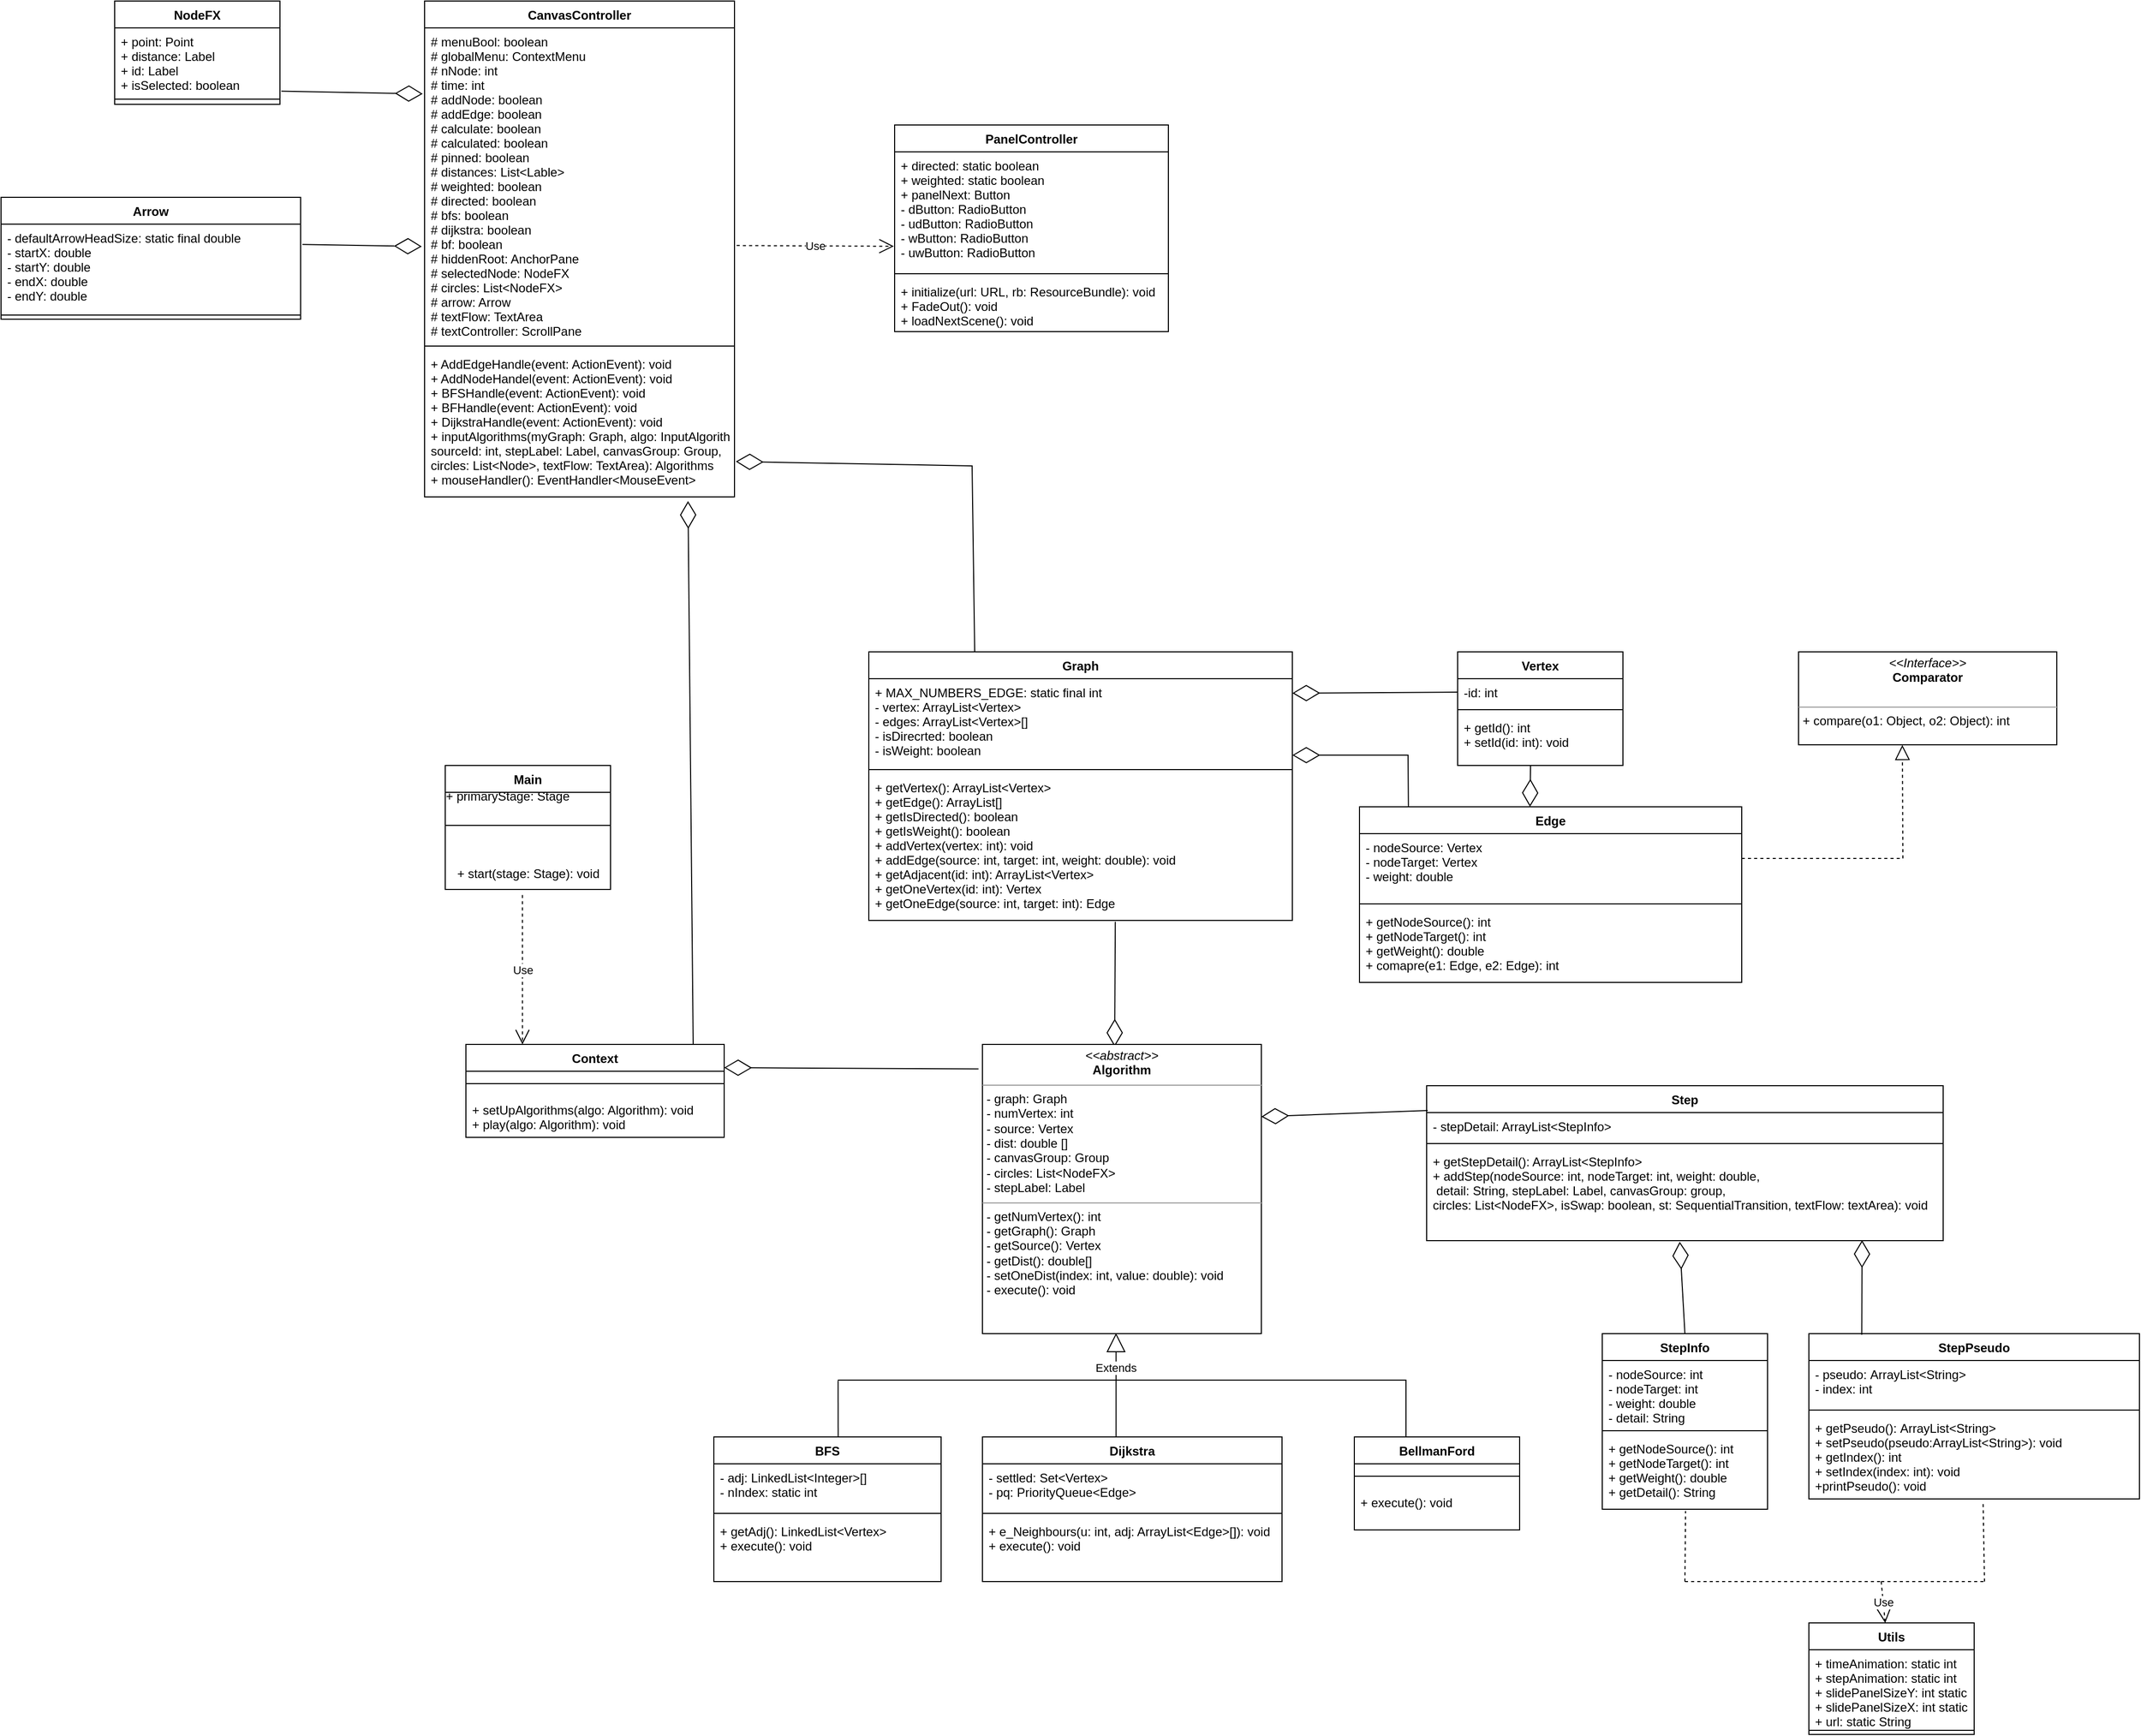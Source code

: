 <mxfile version="20.0.4" type="device" pages="6"><diagram id="7a_ol7C1T86yMIcyCaW_" name="Page-1"><mxGraphModel dx="3461" dy="2144" grid="1" gridSize="10" guides="1" tooltips="1" connect="1" arrows="1" fold="1" page="1" pageScale="1" pageWidth="827" pageHeight="1169" math="0" shadow="0"><root><mxCell id="0"/><mxCell id="1" parent="0"/><mxCell id="pNxBqTqGOsETG00imEyW-1" value="Vertex" style="swimlane;fontStyle=1;align=center;verticalAlign=top;childLayout=stackLayout;horizontal=1;startSize=26;horizontalStack=0;resizeParent=1;resizeParentMax=0;resizeLast=0;collapsible=1;marginBottom=0;" parent="1" vertex="1"><mxGeometry x="530" y="40" width="160" height="110" as="geometry"/></mxCell><mxCell id="pNxBqTqGOsETG00imEyW-2" value="-id: int " style="text;strokeColor=none;fillColor=none;align=left;verticalAlign=top;spacingLeft=4;spacingRight=4;overflow=hidden;rotatable=0;points=[[0,0.5],[1,0.5]];portConstraint=eastwest;" parent="pNxBqTqGOsETG00imEyW-1" vertex="1"><mxGeometry y="26" width="160" height="26" as="geometry"/></mxCell><mxCell id="pNxBqTqGOsETG00imEyW-3" value="" style="line;strokeWidth=1;fillColor=none;align=left;verticalAlign=middle;spacingTop=-1;spacingLeft=3;spacingRight=3;rotatable=0;labelPosition=right;points=[];portConstraint=eastwest;" parent="pNxBqTqGOsETG00imEyW-1" vertex="1"><mxGeometry y="52" width="160" height="8" as="geometry"/></mxCell><mxCell id="pNxBqTqGOsETG00imEyW-4" value="+ getId(): int&#10;+ setId(id: int): void" style="text;strokeColor=none;fillColor=none;align=left;verticalAlign=top;spacingLeft=4;spacingRight=4;overflow=hidden;rotatable=0;points=[[0,0.5],[1,0.5]];portConstraint=eastwest;" parent="pNxBqTqGOsETG00imEyW-1" vertex="1"><mxGeometry y="60" width="160" height="50" as="geometry"/></mxCell><mxCell id="pNxBqTqGOsETG00imEyW-5" value="Edge" style="swimlane;fontStyle=1;align=center;verticalAlign=top;childLayout=stackLayout;horizontal=1;startSize=26;horizontalStack=0;resizeParent=1;resizeParentMax=0;resizeLast=0;collapsible=1;marginBottom=0;" parent="1" vertex="1"><mxGeometry x="435" y="190" width="370" height="170" as="geometry"/></mxCell><mxCell id="pNxBqTqGOsETG00imEyW-6" value="- nodeSource: Vertex&#10;- nodeTarget: Vertex&#10;- weight: double" style="text;strokeColor=none;fillColor=none;align=left;verticalAlign=top;spacingLeft=4;spacingRight=4;overflow=hidden;rotatable=0;points=[[0,0.5],[1,0.5]];portConstraint=eastwest;" parent="pNxBqTqGOsETG00imEyW-5" vertex="1"><mxGeometry y="26" width="370" height="64" as="geometry"/></mxCell><mxCell id="pNxBqTqGOsETG00imEyW-7" value="" style="line;strokeWidth=1;fillColor=none;align=left;verticalAlign=middle;spacingTop=-1;spacingLeft=3;spacingRight=3;rotatable=0;labelPosition=right;points=[];portConstraint=eastwest;" parent="pNxBqTqGOsETG00imEyW-5" vertex="1"><mxGeometry y="90" width="370" height="8" as="geometry"/></mxCell><mxCell id="pNxBqTqGOsETG00imEyW-8" value="+ getNodeSource(): int&#10;+ getNodeTarget(): int&#10;+ getWeight(): double&#10;+ comapre(e1: Edge, e2: Edge): int" style="text;strokeColor=none;fillColor=none;align=left;verticalAlign=top;spacingLeft=4;spacingRight=4;overflow=hidden;rotatable=0;points=[[0,0.5],[1,0.5]];portConstraint=eastwest;" parent="pNxBqTqGOsETG00imEyW-5" vertex="1"><mxGeometry y="98" width="370" height="72" as="geometry"/></mxCell><mxCell id="pNxBqTqGOsETG00imEyW-10" value="Graph" style="swimlane;fontStyle=1;align=center;verticalAlign=top;childLayout=stackLayout;horizontal=1;startSize=26;horizontalStack=0;resizeParent=1;resizeParentMax=0;resizeLast=0;collapsible=1;marginBottom=0;" parent="1" vertex="1"><mxGeometry x="-40" y="40" width="410" height="260" as="geometry"/></mxCell><mxCell id="pNxBqTqGOsETG00imEyW-15" value="" style="endArrow=diamondThin;endFill=0;endSize=24;html=1;rounded=0;exitX=0;exitY=0.5;exitDx=0;exitDy=0;" parent="pNxBqTqGOsETG00imEyW-10" source="pNxBqTqGOsETG00imEyW-2" edge="1"><mxGeometry width="160" relative="1" as="geometry"><mxPoint x="250" y="40" as="sourcePoint"/><mxPoint x="410" y="40" as="targetPoint"/></mxGeometry></mxCell><mxCell id="pNxBqTqGOsETG00imEyW-11" value="+ MAX_NUMBERS_EDGE: static final int&#10;- vertex: ArrayList&lt;Vertex&gt;&#10;- edges: ArrayList&lt;Vertex&gt;[]&#10;- isDirecrted: boolean&#10;- isWeight: boolean" style="text;strokeColor=none;fillColor=none;align=left;verticalAlign=top;spacingLeft=4;spacingRight=4;overflow=hidden;rotatable=0;points=[[0,0.5],[1,0.5]];portConstraint=eastwest;" parent="pNxBqTqGOsETG00imEyW-10" vertex="1"><mxGeometry y="26" width="410" height="84" as="geometry"/></mxCell><mxCell id="pNxBqTqGOsETG00imEyW-12" value="" style="line;strokeWidth=1;fillColor=none;align=left;verticalAlign=middle;spacingTop=-1;spacingLeft=3;spacingRight=3;rotatable=0;labelPosition=right;points=[];portConstraint=eastwest;" parent="pNxBqTqGOsETG00imEyW-10" vertex="1"><mxGeometry y="110" width="410" height="8" as="geometry"/></mxCell><mxCell id="pNxBqTqGOsETG00imEyW-13" value="+ getVertex(): ArrayList&lt;Vertex&gt;&#10;+ getEdge(): ArrayList[]&#10;+ getIsDirected(): boolean&#10;+ getIsWeight(): boolean&#10;+ addVertex(vertex: int): void&#10;+ addEdge(source: int, target: int, weight: double): void&#10;+ getAdjacent(id: int): ArrayList&lt;Vertex&gt;&#10;+ getOneVertex(id: int): Vertex&#10;+ getOneEdge(source: int, target: int): Edge" style="text;strokeColor=none;fillColor=none;align=left;verticalAlign=top;spacingLeft=4;spacingRight=4;overflow=hidden;rotatable=0;points=[[0,0.5],[1,0.5]];portConstraint=eastwest;" parent="pNxBqTqGOsETG00imEyW-10" vertex="1"><mxGeometry y="118" width="410" height="142" as="geometry"/></mxCell><mxCell id="pNxBqTqGOsETG00imEyW-14" value="" style="endArrow=diamondThin;endFill=0;endSize=24;html=1;rounded=0;exitX=0.128;exitY=-0.002;exitDx=0;exitDy=0;exitPerimeter=0;" parent="1" source="pNxBqTqGOsETG00imEyW-5" edge="1"><mxGeometry width="160" relative="1" as="geometry"><mxPoint x="480" y="160" as="sourcePoint"/><mxPoint x="370" y="140" as="targetPoint"/><Array as="points"><mxPoint x="482" y="140"/></Array></mxGeometry></mxCell><mxCell id="ngY54iKijPsh4ipmXBq5-1" value="" style="endArrow=diamondThin;endFill=0;endSize=24;html=1;rounded=0;entryX=0.474;entryY=0.008;entryDx=0;entryDy=0;entryPerimeter=0;exitX=0.582;exitY=1.009;exitDx=0;exitDy=0;exitPerimeter=0;" parent="1" source="pNxBqTqGOsETG00imEyW-13" target="5cMLTaeG33Wnt3RUTPno-4" edge="1"><mxGeometry width="160" relative="1" as="geometry"><mxPoint x="200" y="300" as="sourcePoint"/><mxPoint x="197.43" y="418.02" as="targetPoint"/></mxGeometry></mxCell><mxCell id="ngY54iKijPsh4ipmXBq5-2" value="BFS" style="swimlane;fontStyle=1;align=center;verticalAlign=top;childLayout=stackLayout;horizontal=1;startSize=26;horizontalStack=0;resizeParent=1;resizeParentMax=0;resizeLast=0;collapsible=1;marginBottom=0;" parent="1" vertex="1"><mxGeometry x="-190" y="800" width="220" height="140" as="geometry"/></mxCell><mxCell id="ngY54iKijPsh4ipmXBq5-3" value="- adj: LinkedList&lt;Integer&gt;[]&#10;- nIndex: static int" style="text;strokeColor=none;fillColor=none;align=left;verticalAlign=top;spacingLeft=4;spacingRight=4;overflow=hidden;rotatable=0;points=[[0,0.5],[1,0.5]];portConstraint=eastwest;" parent="ngY54iKijPsh4ipmXBq5-2" vertex="1"><mxGeometry y="26" width="220" height="44" as="geometry"/></mxCell><mxCell id="ngY54iKijPsh4ipmXBq5-4" value="" style="line;strokeWidth=1;fillColor=none;align=left;verticalAlign=middle;spacingTop=-1;spacingLeft=3;spacingRight=3;rotatable=0;labelPosition=right;points=[];portConstraint=eastwest;" parent="ngY54iKijPsh4ipmXBq5-2" vertex="1"><mxGeometry y="70" width="220" height="8" as="geometry"/></mxCell><mxCell id="ngY54iKijPsh4ipmXBq5-5" value="+ getAdj(): LinkedList&lt;Vertex&gt;&#10;+ execute(): void" style="text;strokeColor=none;fillColor=none;align=left;verticalAlign=top;spacingLeft=4;spacingRight=4;overflow=hidden;rotatable=0;points=[[0,0.5],[1,0.5]];portConstraint=eastwest;" parent="ngY54iKijPsh4ipmXBq5-2" vertex="1"><mxGeometry y="78" width="220" height="62" as="geometry"/></mxCell><mxCell id="5cMLTaeG33Wnt3RUTPno-1" value="&lt;p style=&quot;margin:0px;margin-top:4px;text-align:center;&quot;&gt;&lt;i&gt;&amp;lt;&amp;lt;Interface&amp;gt;&amp;gt;&lt;/i&gt;&lt;br&gt;&lt;b&gt;Comparator&lt;/b&gt;&lt;/p&gt;&lt;p style=&quot;margin:0px;margin-left:4px;&quot;&gt;&lt;br&gt;&lt;/p&gt;&lt;hr size=&quot;1&quot;&gt;&lt;p style=&quot;margin:0px;margin-left:4px;&quot;&gt;+ compare(o1: Object, o2: Object): int&lt;/p&gt;" style="verticalAlign=top;align=left;overflow=fill;fontSize=12;fontFamily=Helvetica;html=1;" parent="1" vertex="1"><mxGeometry x="860" y="40" width="250" height="90" as="geometry"/></mxCell><mxCell id="5cMLTaeG33Wnt3RUTPno-2" value="" style="endArrow=block;dashed=1;endFill=0;endSize=12;html=1;rounded=0;entryX=0.402;entryY=1.002;entryDx=0;entryDy=0;entryPerimeter=0;" parent="1" target="5cMLTaeG33Wnt3RUTPno-1" edge="1"><mxGeometry width="160" relative="1" as="geometry"><mxPoint x="805" y="240" as="sourcePoint"/><mxPoint x="965" y="240" as="targetPoint"/><Array as="points"><mxPoint x="961" y="240"/></Array></mxGeometry></mxCell><mxCell id="5cMLTaeG33Wnt3RUTPno-4" value="&lt;p style=&quot;margin:0px;margin-top:4px;text-align:center;&quot;&gt;&lt;i&gt;&amp;lt;&amp;lt;abstract&amp;gt;&amp;gt;&lt;/i&gt;&lt;br&gt;&lt;b&gt;Algorithm&lt;/b&gt;&lt;/p&gt;&lt;hr size=&quot;1&quot;&gt;&lt;p style=&quot;margin:0px;margin-left:4px;&quot;&gt;- graph: Graph&lt;/p&gt;&lt;p style=&quot;margin:0px;margin-left:4px;&quot;&gt;- numVertex: int&lt;/p&gt;&lt;p style=&quot;margin:0px;margin-left:4px;&quot;&gt;- source: Vertex&lt;/p&gt;&lt;p style=&quot;margin:0px;margin-left:4px;&quot;&gt;- dist: double []&lt;/p&gt;&lt;p style=&quot;margin:0px;margin-left:4px;&quot;&gt;- canvasGroup: Group&lt;/p&gt;&lt;p style=&quot;margin:0px;margin-left:4px;&quot;&gt;- circles: List&amp;lt;NodeFX&amp;gt;&lt;/p&gt;&lt;p style=&quot;margin:0px;margin-left:4px;&quot;&gt;- stepLabel: Label&lt;/p&gt;&lt;hr size=&quot;1&quot;&gt;&lt;p style=&quot;margin:0px;margin-left:4px;&quot;&gt;- getNumVertex(): int&lt;/p&gt;&lt;p style=&quot;margin:0px;margin-left:4px;&quot;&gt;- getGraph(): Graph&lt;/p&gt;&lt;p style=&quot;margin:0px;margin-left:4px;&quot;&gt;- getSource(): Vertex&lt;/p&gt;&lt;p style=&quot;margin:0px;margin-left:4px;&quot;&gt;- getDist(): double[]&lt;/p&gt;&lt;p style=&quot;margin:0px;margin-left:4px;&quot;&gt;- setOneDist(index: int, value: double): void&lt;/p&gt;&lt;p style=&quot;margin:0px;margin-left:4px;&quot;&gt;- execute(): void&lt;/p&gt;" style="verticalAlign=top;align=left;overflow=fill;fontSize=12;fontFamily=Helvetica;html=1;" parent="1" vertex="1"><mxGeometry x="70" y="420" width="270" height="280" as="geometry"/></mxCell><mxCell id="5cMLTaeG33Wnt3RUTPno-5" value="Dijkstra" style="swimlane;fontStyle=1;align=center;verticalAlign=top;childLayout=stackLayout;horizontal=1;startSize=26;horizontalStack=0;resizeParent=1;resizeParentMax=0;resizeLast=0;collapsible=1;marginBottom=0;" parent="1" vertex="1"><mxGeometry x="70" y="800" width="290" height="140" as="geometry"/></mxCell><mxCell id="5cMLTaeG33Wnt3RUTPno-6" value="- settled: Set&lt;Vertex&gt;&#10;- pq: PriorityQueue&lt;Edge&gt; " style="text;strokeColor=none;fillColor=none;align=left;verticalAlign=top;spacingLeft=4;spacingRight=4;overflow=hidden;rotatable=0;points=[[0,0.5],[1,0.5]];portConstraint=eastwest;" parent="5cMLTaeG33Wnt3RUTPno-5" vertex="1"><mxGeometry y="26" width="290" height="44" as="geometry"/></mxCell><mxCell id="5cMLTaeG33Wnt3RUTPno-7" value="" style="line;strokeWidth=1;fillColor=none;align=left;verticalAlign=middle;spacingTop=-1;spacingLeft=3;spacingRight=3;rotatable=0;labelPosition=right;points=[];portConstraint=eastwest;" parent="5cMLTaeG33Wnt3RUTPno-5" vertex="1"><mxGeometry y="70" width="290" height="8" as="geometry"/></mxCell><mxCell id="5cMLTaeG33Wnt3RUTPno-8" value="+ e_Neighbours(u: int, adj: ArrayList&lt;Edge&gt;[]): void&#10;+ execute(): void" style="text;strokeColor=none;fillColor=none;align=left;verticalAlign=top;spacingLeft=4;spacingRight=4;overflow=hidden;rotatable=0;points=[[0,0.5],[1,0.5]];portConstraint=eastwest;" parent="5cMLTaeG33Wnt3RUTPno-5" vertex="1"><mxGeometry y="78" width="290" height="62" as="geometry"/></mxCell><mxCell id="5cMLTaeG33Wnt3RUTPno-9" value="Extends" style="endArrow=block;endSize=16;endFill=0;html=1;rounded=0;entryX=0.479;entryY=0.998;entryDx=0;entryDy=0;entryPerimeter=0;exitX=0.446;exitY=0.003;exitDx=0;exitDy=0;exitPerimeter=0;" parent="1" source="5cMLTaeG33Wnt3RUTPno-5" target="5cMLTaeG33Wnt3RUTPno-4" edge="1"><mxGeometry x="0.331" width="160" relative="1" as="geometry"><mxPoint x="170" y="780" as="sourcePoint"/><mxPoint x="210" y="670" as="targetPoint"/><mxPoint as="offset"/></mxGeometry></mxCell><mxCell id="5cMLTaeG33Wnt3RUTPno-10" value="" style="line;strokeWidth=1;fillColor=none;align=left;verticalAlign=middle;spacingTop=-1;spacingLeft=3;spacingRight=3;rotatable=0;labelPosition=right;points=[];portConstraint=eastwest;" parent="1" vertex="1"><mxGeometry x="-70" y="740" width="270" height="10" as="geometry"/></mxCell><mxCell id="5cMLTaeG33Wnt3RUTPno-12" value="" style="endArrow=none;html=1;rounded=0;entryX=0.001;entryY=0.562;entryDx=0;entryDy=0;entryPerimeter=0;exitX=0.547;exitY=0;exitDx=0;exitDy=0;exitPerimeter=0;" parent="1" source="ngY54iKijPsh4ipmXBq5-2" target="5cMLTaeG33Wnt3RUTPno-10" edge="1"><mxGeometry width="50" height="50" relative="1" as="geometry"><mxPoint x="270" y="910" as="sourcePoint"/><mxPoint x="320" y="860" as="targetPoint"/></mxGeometry></mxCell><mxCell id="5cMLTaeG33Wnt3RUTPno-13" value="BellmanFord" style="swimlane;fontStyle=1;align=center;verticalAlign=top;childLayout=stackLayout;horizontal=1;startSize=26;horizontalStack=0;resizeParent=1;resizeParentMax=0;resizeLast=0;collapsible=1;marginBottom=0;" parent="1" vertex="1"><mxGeometry x="430" y="800" width="160" height="90" as="geometry"/></mxCell><mxCell id="5cMLTaeG33Wnt3RUTPno-15" value="" style="line;strokeWidth=1;fillColor=none;align=left;verticalAlign=middle;spacingTop=-1;spacingLeft=3;spacingRight=3;rotatable=0;labelPosition=right;points=[];portConstraint=eastwest;" parent="5cMLTaeG33Wnt3RUTPno-13" vertex="1"><mxGeometry y="26" width="160" height="24" as="geometry"/></mxCell><mxCell id="5cMLTaeG33Wnt3RUTPno-16" value="+ execute(): void" style="text;strokeColor=none;fillColor=none;align=left;verticalAlign=top;spacingLeft=4;spacingRight=4;overflow=hidden;rotatable=0;points=[[0,0.5],[1,0.5]];portConstraint=eastwest;" parent="5cMLTaeG33Wnt3RUTPno-13" vertex="1"><mxGeometry y="50" width="160" height="40" as="geometry"/></mxCell><mxCell id="5cMLTaeG33Wnt3RUTPno-17" value="" style="endArrow=none;html=1;rounded=0;" parent="1" edge="1"><mxGeometry width="50" height="50" relative="1" as="geometry"><mxPoint x="480" y="800" as="sourcePoint"/><mxPoint x="200" y="745" as="targetPoint"/><Array as="points"><mxPoint x="480" y="745"/></Array></mxGeometry></mxCell><mxCell id="GGWBXzWjefv0gUSgZVzP-1" value="" style="endArrow=diamondThin;endFill=0;endSize=24;html=1;rounded=0;exitX=0.441;exitY=1.003;exitDx=0;exitDy=0;exitPerimeter=0;entryX=0.446;entryY=0;entryDx=0;entryDy=0;entryPerimeter=0;" parent="1" source="pNxBqTqGOsETG00imEyW-4" target="pNxBqTqGOsETG00imEyW-5" edge="1"><mxGeometry width="160" relative="1" as="geometry"><mxPoint x="530" y="169.7" as="sourcePoint"/><mxPoint x="690" y="169.7" as="targetPoint"/></mxGeometry></mxCell><mxCell id="GGWBXzWjefv0gUSgZVzP-2" value="Context" style="swimlane;fontStyle=1;align=center;verticalAlign=top;childLayout=stackLayout;horizontal=1;startSize=26;horizontalStack=0;resizeParent=1;resizeParentMax=0;resizeLast=0;collapsible=1;marginBottom=0;" parent="1" vertex="1"><mxGeometry x="-430" y="420" width="250" height="90" as="geometry"/></mxCell><mxCell id="GGWBXzWjefv0gUSgZVzP-4" value="" style="line;strokeWidth=1;fillColor=none;align=left;verticalAlign=middle;spacingTop=-1;spacingLeft=3;spacingRight=3;rotatable=0;labelPosition=right;points=[];portConstraint=eastwest;" parent="GGWBXzWjefv0gUSgZVzP-2" vertex="1"><mxGeometry y="26" width="250" height="24" as="geometry"/></mxCell><mxCell id="GGWBXzWjefv0gUSgZVzP-5" value="+ setUpAlgorithms(algo: Algorithm): void&#10;+ play(algo: Algorithm): void" style="text;strokeColor=none;fillColor=none;align=left;verticalAlign=top;spacingLeft=4;spacingRight=4;overflow=hidden;rotatable=0;points=[[0,0.5],[1,0.5]];portConstraint=eastwest;" parent="GGWBXzWjefv0gUSgZVzP-2" vertex="1"><mxGeometry y="50" width="250" height="40" as="geometry"/></mxCell><mxCell id="GGWBXzWjefv0gUSgZVzP-6" value="" style="endArrow=diamondThin;endFill=0;endSize=24;html=1;rounded=0;entryX=1;entryY=0.25;entryDx=0;entryDy=0;exitX=-0.014;exitY=0.085;exitDx=0;exitDy=0;exitPerimeter=0;" parent="1" source="5cMLTaeG33Wnt3RUTPno-4" target="GGWBXzWjefv0gUSgZVzP-2" edge="1"><mxGeometry width="160" relative="1" as="geometry"><mxPoint x="-320" y="680" as="sourcePoint"/><mxPoint x="-160" y="680" as="targetPoint"/></mxGeometry></mxCell><mxCell id="GGWBXzWjefv0gUSgZVzP-29" value="Main" style="swimlane;fontStyle=1;align=center;verticalAlign=top;childLayout=stackLayout;horizontal=1;startSize=26;horizontalStack=0;resizeParent=1;resizeParentMax=0;resizeLast=0;collapsible=1;marginBottom=0;" parent="1" vertex="1"><mxGeometry x="-450" y="150" width="160" height="120" as="geometry"/></mxCell><mxCell id="GGWBXzWjefv0gUSgZVzP-31" value="" style="line;strokeWidth=1;fillColor=none;align=left;verticalAlign=middle;spacingTop=-1;spacingLeft=3;spacingRight=3;rotatable=0;labelPosition=right;points=[];portConstraint=eastwest;" parent="GGWBXzWjefv0gUSgZVzP-29" vertex="1"><mxGeometry y="26" width="160" height="64" as="geometry"/></mxCell><mxCell id="o5lNVYYbSP3gOQb6NDGZ-28" value="+ start(stage: Stage): void" style="text;html=1;align=center;verticalAlign=middle;resizable=0;points=[];autosize=1;strokeColor=none;fillColor=none;" parent="GGWBXzWjefv0gUSgZVzP-29" vertex="1"><mxGeometry y="90" width="160" height="30" as="geometry"/></mxCell><mxCell id="GGWBXzWjefv0gUSgZVzP-33" value="Use" style="endArrow=open;endSize=12;dashed=1;html=1;rounded=0;exitX=0.467;exitY=1.135;exitDx=0;exitDy=0;exitPerimeter=0;entryX=0.219;entryY=0;entryDx=0;entryDy=0;entryPerimeter=0;" parent="1" target="GGWBXzWjefv0gUSgZVzP-2" edge="1"><mxGeometry width="160" relative="1" as="geometry"><mxPoint x="-375.28" y="275.4" as="sourcePoint"/><mxPoint x="-110" y="590" as="targetPoint"/></mxGeometry></mxCell><mxCell id="pU0bWvmzSptN-Tet1EqN-1" value="Step" style="swimlane;fontStyle=1;align=center;verticalAlign=top;childLayout=stackLayout;horizontal=1;startSize=26;horizontalStack=0;resizeParent=1;resizeParentMax=0;resizeLast=0;collapsible=1;marginBottom=0;" parent="1" vertex="1"><mxGeometry x="500" y="460" width="500" height="150" as="geometry"/></mxCell><mxCell id="pU0bWvmzSptN-Tet1EqN-2" value="- stepDetail: ArrayList&lt;StepInfo&gt;" style="text;strokeColor=none;fillColor=none;align=left;verticalAlign=top;spacingLeft=4;spacingRight=4;overflow=hidden;rotatable=0;points=[[0,0.5],[1,0.5]];portConstraint=eastwest;" parent="pU0bWvmzSptN-Tet1EqN-1" vertex="1"><mxGeometry y="26" width="500" height="26" as="geometry"/></mxCell><mxCell id="pU0bWvmzSptN-Tet1EqN-3" value="" style="line;strokeWidth=1;fillColor=none;align=left;verticalAlign=middle;spacingTop=-1;spacingLeft=3;spacingRight=3;rotatable=0;labelPosition=right;points=[];portConstraint=eastwest;" parent="pU0bWvmzSptN-Tet1EqN-1" vertex="1"><mxGeometry y="52" width="500" height="8" as="geometry"/></mxCell><mxCell id="pU0bWvmzSptN-Tet1EqN-4" value="+ getStepDetail(): ArrayList&lt;StepInfo&gt;&#10;+ addStep(nodeSource: int, nodeTarget: int, weight: double,&#10; detail: String, stepLabel: Label, canvasGroup: group, &#10;circles: List&lt;NodeFX&gt;, isSwap: boolean, st: SequentialTransition, textFlow: textArea): void" style="text;strokeColor=none;fillColor=none;align=left;verticalAlign=top;spacingLeft=4;spacingRight=4;overflow=hidden;rotatable=0;points=[[0,0.5],[1,0.5]];portConstraint=eastwest;" parent="pU0bWvmzSptN-Tet1EqN-1" vertex="1"><mxGeometry y="60" width="500" height="90" as="geometry"/></mxCell><mxCell id="pU0bWvmzSptN-Tet1EqN-5" value="" style="endArrow=diamondThin;endFill=0;endSize=24;html=1;rounded=0;entryX=1;entryY=0.25;entryDx=0;entryDy=0;exitX=0.002;exitY=0.16;exitDx=0;exitDy=0;exitPerimeter=0;" parent="1" source="pU0bWvmzSptN-Tet1EqN-1" target="5cMLTaeG33Wnt3RUTPno-4" edge="1"><mxGeometry width="160" relative="1" as="geometry"><mxPoint x="690" y="470" as="sourcePoint"/><mxPoint x="850" y="470" as="targetPoint"/></mxGeometry></mxCell><mxCell id="pU0bWvmzSptN-Tet1EqN-6" value="StepInfo" style="swimlane;fontStyle=1;align=center;verticalAlign=top;childLayout=stackLayout;horizontal=1;startSize=26;horizontalStack=0;resizeParent=1;resizeParentMax=0;resizeLast=0;collapsible=1;marginBottom=0;" parent="1" vertex="1"><mxGeometry x="670" y="700" width="160" height="170" as="geometry"/></mxCell><mxCell id="pU0bWvmzSptN-Tet1EqN-7" value="- nodeSource: int&#10;- nodeTarget: int&#10;- weight: double&#10;- detail: String" style="text;strokeColor=none;fillColor=none;align=left;verticalAlign=top;spacingLeft=4;spacingRight=4;overflow=hidden;rotatable=0;points=[[0,0.5],[1,0.5]];portConstraint=eastwest;" parent="pU0bWvmzSptN-Tet1EqN-6" vertex="1"><mxGeometry y="26" width="160" height="64" as="geometry"/></mxCell><mxCell id="pU0bWvmzSptN-Tet1EqN-8" value="" style="line;strokeWidth=1;fillColor=none;align=left;verticalAlign=middle;spacingTop=-1;spacingLeft=3;spacingRight=3;rotatable=0;labelPosition=right;points=[];portConstraint=eastwest;" parent="pU0bWvmzSptN-Tet1EqN-6" vertex="1"><mxGeometry y="90" width="160" height="8" as="geometry"/></mxCell><mxCell id="pU0bWvmzSptN-Tet1EqN-9" value="+ getNodeSource(): int&#10;+ getNodeTarget(): int&#10;+ getWeight(): double&#10;+ getDetail(): String" style="text;strokeColor=none;fillColor=none;align=left;verticalAlign=top;spacingLeft=4;spacingRight=4;overflow=hidden;rotatable=0;points=[[0,0.5],[1,0.5]];portConstraint=eastwest;" parent="pU0bWvmzSptN-Tet1EqN-6" vertex="1"><mxGeometry y="98" width="160" height="72" as="geometry"/></mxCell><mxCell id="pU0bWvmzSptN-Tet1EqN-10" value="" style="endArrow=diamondThin;endFill=0;endSize=24;html=1;rounded=0;entryX=0.49;entryY=1.011;entryDx=0;entryDy=0;entryPerimeter=0;exitX=0.5;exitY=0;exitDx=0;exitDy=0;" parent="1" source="pU0bWvmzSptN-Tet1EqN-6" target="pU0bWvmzSptN-Tet1EqN-4" edge="1"><mxGeometry width="160" relative="1" as="geometry"><mxPoint x="770" y="670" as="sourcePoint"/><mxPoint x="930" y="670" as="targetPoint"/></mxGeometry></mxCell><mxCell id="o5lNVYYbSP3gOQb6NDGZ-3" value="CanvasController" style="swimlane;fontStyle=1;align=center;verticalAlign=top;childLayout=stackLayout;horizontal=1;startSize=26;horizontalStack=0;resizeParent=1;resizeParentMax=0;resizeLast=0;collapsible=1;marginBottom=0;" parent="1" vertex="1"><mxGeometry x="-470" y="-590" width="300" height="480" as="geometry"/></mxCell><mxCell id="o5lNVYYbSP3gOQb6NDGZ-4" value="# menuBool: boolean&#10;# globalMenu: ContextMenu&#10;# nNode: int&#10;# time: int&#10;# addNode: boolean&#10;# addEdge: boolean&#10;# calculate: boolean&#10;# calculated: boolean&#10;# pinned: boolean&#10;# distances: List&lt;Lable&gt;&#10;# weighted: boolean&#10;# directed: boolean&#10;# bfs: boolean&#10;# dijkstra: boolean&#10;# bf: boolean&#10;# hiddenRoot: AnchorPane&#10;# selectedNode: NodeFX&#10;# circles: List&lt;NodeFX&gt;&#10;# arrow: Arrow&#10;# textFlow: TextArea&#10;# textController: ScrollPane" style="text;strokeColor=none;fillColor=none;align=left;verticalAlign=top;spacingLeft=4;spacingRight=4;overflow=hidden;rotatable=0;points=[[0,0.5],[1,0.5]];portConstraint=eastwest;" parent="o5lNVYYbSP3gOQb6NDGZ-3" vertex="1"><mxGeometry y="26" width="300" height="304" as="geometry"/></mxCell><mxCell id="o5lNVYYbSP3gOQb6NDGZ-5" value="" style="line;strokeWidth=1;fillColor=none;align=left;verticalAlign=middle;spacingTop=-1;spacingLeft=3;spacingRight=3;rotatable=0;labelPosition=right;points=[];portConstraint=eastwest;" parent="o5lNVYYbSP3gOQb6NDGZ-3" vertex="1"><mxGeometry y="330" width="300" height="8" as="geometry"/></mxCell><mxCell id="o5lNVYYbSP3gOQb6NDGZ-6" value="+ AddEdgeHandle(event: ActionEvent): void&#10;+ AddNodeHandel(event: ActionEvent): void&#10;+ BFSHandle(event: ActionEvent): void&#10;+ BFHandle(event: ActionEvent): void&#10;+ DijkstraHandle(event: ActionEvent): void&#10;+ inputAlgorithms(myGraph: Graph, algo: InputAlgorithms, &#10;sourceId: int, stepLabel: Label, canvasGroup: Group, &#10;circles: List&lt;Node&gt;, textFlow: TextArea): Algorithms&#10;+ mouseHandler(): EventHandler&lt;MouseEvent&gt;" style="text;strokeColor=none;fillColor=none;align=left;verticalAlign=top;spacingLeft=4;spacingRight=4;overflow=hidden;rotatable=0;points=[[0,0.5],[1,0.5]];portConstraint=eastwest;" parent="o5lNVYYbSP3gOQb6NDGZ-3" vertex="1"><mxGeometry y="338" width="300" height="142" as="geometry"/></mxCell><mxCell id="o5lNVYYbSP3gOQb6NDGZ-7" value="PanelController" style="swimlane;fontStyle=1;align=center;verticalAlign=top;childLayout=stackLayout;horizontal=1;startSize=26;horizontalStack=0;resizeParent=1;resizeParentMax=0;resizeLast=0;collapsible=1;marginBottom=0;" parent="1" vertex="1"><mxGeometry x="-15" y="-470" width="265" height="200" as="geometry"/></mxCell><mxCell id="o5lNVYYbSP3gOQb6NDGZ-8" value="+ directed: static boolean&#10;+ weighted: static boolean&#10;+ panelNext: Button&#10;- dButton: RadioButton&#10;- udButton: RadioButton&#10;- wButton: RadioButton&#10;- uwButton: RadioButton" style="text;strokeColor=none;fillColor=none;align=left;verticalAlign=top;spacingLeft=4;spacingRight=4;overflow=hidden;rotatable=0;points=[[0,0.5],[1,0.5]];portConstraint=eastwest;" parent="o5lNVYYbSP3gOQb6NDGZ-7" vertex="1"><mxGeometry y="26" width="265" height="114" as="geometry"/></mxCell><mxCell id="o5lNVYYbSP3gOQb6NDGZ-9" value="" style="line;strokeWidth=1;fillColor=none;align=left;verticalAlign=middle;spacingTop=-1;spacingLeft=3;spacingRight=3;rotatable=0;labelPosition=right;points=[];portConstraint=eastwest;" parent="o5lNVYYbSP3gOQb6NDGZ-7" vertex="1"><mxGeometry y="140" width="265" height="8" as="geometry"/></mxCell><mxCell id="o5lNVYYbSP3gOQb6NDGZ-10" value="+ initialize(url: URL, rb: ResourceBundle): void&#10;+ FadeOut(): void&#10;+ loadNextScene(): void" style="text;strokeColor=none;fillColor=none;align=left;verticalAlign=top;spacingLeft=4;spacingRight=4;overflow=hidden;rotatable=0;points=[[0,0.5],[1,0.5]];portConstraint=eastwest;" parent="o5lNVYYbSP3gOQb6NDGZ-7" vertex="1"><mxGeometry y="148" width="265" height="52" as="geometry"/></mxCell><mxCell id="o5lNVYYbSP3gOQb6NDGZ-11" value="NodeFX" style="swimlane;fontStyle=1;align=center;verticalAlign=top;childLayout=stackLayout;horizontal=1;startSize=26;horizontalStack=0;resizeParent=1;resizeParentMax=0;resizeLast=0;collapsible=1;marginBottom=0;" parent="1" vertex="1"><mxGeometry x="-770" y="-590" width="160" height="100" as="geometry"/></mxCell><mxCell id="o5lNVYYbSP3gOQb6NDGZ-12" value="+ point: Point&#10;+ distance: Label&#10;+ id: Label&#10;+ isSelected: boolean&#10;" style="text;strokeColor=none;fillColor=none;align=left;verticalAlign=top;spacingLeft=4;spacingRight=4;overflow=hidden;rotatable=0;points=[[0,0.5],[1,0.5]];portConstraint=eastwest;" parent="o5lNVYYbSP3gOQb6NDGZ-11" vertex="1"><mxGeometry y="26" width="160" height="64" as="geometry"/></mxCell><mxCell id="o5lNVYYbSP3gOQb6NDGZ-13" value="" style="line;strokeWidth=1;fillColor=none;align=left;verticalAlign=middle;spacingTop=-1;spacingLeft=3;spacingRight=3;rotatable=0;labelPosition=right;points=[];portConstraint=eastwest;" parent="o5lNVYYbSP3gOQb6NDGZ-11" vertex="1"><mxGeometry y="90" width="160" height="10" as="geometry"/></mxCell><mxCell id="o5lNVYYbSP3gOQb6NDGZ-15" value="Arrow" style="swimlane;fontStyle=1;align=center;verticalAlign=top;childLayout=stackLayout;horizontal=1;startSize=26;horizontalStack=0;resizeParent=1;resizeParentMax=0;resizeLast=0;collapsible=1;marginBottom=0;" parent="1" vertex="1"><mxGeometry x="-880" y="-400" width="290" height="118" as="geometry"/></mxCell><mxCell id="o5lNVYYbSP3gOQb6NDGZ-16" value="- defaultArrowHeadSize: static final double&#10;- startX: double&#10;- startY: double&#10;- endX: double&#10;- endY: double" style="text;strokeColor=none;fillColor=none;align=left;verticalAlign=top;spacingLeft=4;spacingRight=4;overflow=hidden;rotatable=0;points=[[0,0.5],[1,0.5]];portConstraint=eastwest;" parent="o5lNVYYbSP3gOQb6NDGZ-15" vertex="1"><mxGeometry y="26" width="290" height="84" as="geometry"/></mxCell><mxCell id="o5lNVYYbSP3gOQb6NDGZ-17" value="" style="line;strokeWidth=1;fillColor=none;align=left;verticalAlign=middle;spacingTop=-1;spacingLeft=3;spacingRight=3;rotatable=0;labelPosition=right;points=[];portConstraint=eastwest;" parent="o5lNVYYbSP3gOQb6NDGZ-15" vertex="1"><mxGeometry y="110" width="290" height="8" as="geometry"/></mxCell><mxCell id="o5lNVYYbSP3gOQb6NDGZ-19" value="" style="endArrow=diamondThin;endFill=0;endSize=24;html=1;rounded=0;entryX=1.004;entryY=0.759;entryDx=0;entryDy=0;entryPerimeter=0;exitX=0.25;exitY=0;exitDx=0;exitDy=0;" parent="1" source="pNxBqTqGOsETG00imEyW-10" target="o5lNVYYbSP3gOQb6NDGZ-6" edge="1"><mxGeometry width="160" relative="1" as="geometry"><mxPoint x="-210" y="-170" as="sourcePoint"/><mxPoint x="-50" y="-170" as="targetPoint"/><Array as="points"><mxPoint x="60" y="-140"/></Array></mxGeometry></mxCell><mxCell id="o5lNVYYbSP3gOQb6NDGZ-20" value="" style="endArrow=diamondThin;endFill=0;endSize=24;html=1;rounded=0;entryX=0.85;entryY=1.028;entryDx=0;entryDy=0;entryPerimeter=0;exitX=0.88;exitY=0;exitDx=0;exitDy=0;exitPerimeter=0;" parent="1" source="GGWBXzWjefv0gUSgZVzP-2" target="o5lNVYYbSP3gOQb6NDGZ-6" edge="1"><mxGeometry width="160" relative="1" as="geometry"><mxPoint x="-230" y="130" as="sourcePoint"/><mxPoint x="-70" y="130" as="targetPoint"/></mxGeometry></mxCell><mxCell id="o5lNVYYbSP3gOQb6NDGZ-21" value="Use" style="endArrow=open;endSize=12;dashed=1;html=1;rounded=0;exitX=1.007;exitY=0.693;exitDx=0;exitDy=0;exitPerimeter=0;entryX=-0.003;entryY=0.802;entryDx=0;entryDy=0;entryPerimeter=0;" parent="1" source="o5lNVYYbSP3gOQb6NDGZ-4" target="o5lNVYYbSP3gOQb6NDGZ-8" edge="1"><mxGeometry width="160" relative="1" as="geometry"><mxPoint x="-110" y="-280" as="sourcePoint"/><mxPoint x="50" y="-280" as="targetPoint"/></mxGeometry></mxCell><mxCell id="o5lNVYYbSP3gOQb6NDGZ-22" value="" style="endArrow=diamondThin;endFill=0;endSize=24;html=1;rounded=0;entryX=-0.006;entryY=0.21;entryDx=0;entryDy=0;entryPerimeter=0;exitX=1.008;exitY=0.957;exitDx=0;exitDy=0;exitPerimeter=0;" parent="1" source="o5lNVYYbSP3gOQb6NDGZ-12" target="o5lNVYYbSP3gOQb6NDGZ-4" edge="1"><mxGeometry width="160" relative="1" as="geometry"><mxPoint x="-580" y="-500" as="sourcePoint"/><mxPoint x="-140" y="-410" as="targetPoint"/></mxGeometry></mxCell><mxCell id="o5lNVYYbSP3gOQb6NDGZ-23" value="" style="endArrow=diamondThin;endFill=0;endSize=24;html=1;rounded=0;exitX=1.006;exitY=0.234;exitDx=0;exitDy=0;exitPerimeter=0;entryX=-0.009;entryY=0.696;entryDx=0;entryDy=0;entryPerimeter=0;" parent="1" source="o5lNVYYbSP3gOQb6NDGZ-16" target="o5lNVYYbSP3gOQb6NDGZ-4" edge="1"><mxGeometry width="160" relative="1" as="geometry"><mxPoint x="-300" y="-410" as="sourcePoint"/><mxPoint x="-140" y="-410" as="targetPoint"/></mxGeometry></mxCell><mxCell id="o5lNVYYbSP3gOQb6NDGZ-25" value="+ primaryStage: Stage" style="text;html=1;align=center;verticalAlign=middle;resizable=0;points=[];autosize=1;strokeColor=none;fillColor=none;" parent="1" vertex="1"><mxGeometry x="-460" y="165" width="140" height="30" as="geometry"/></mxCell><mxCell id="sPU_wuezNL3GJb5cJZnp-1" value="StepPseudo" style="swimlane;fontStyle=1;align=center;verticalAlign=top;childLayout=stackLayout;horizontal=1;startSize=26;horizontalStack=0;resizeParent=1;resizeParentMax=0;resizeLast=0;collapsible=1;marginBottom=0;" parent="1" vertex="1"><mxGeometry x="870" y="700" width="320" height="160" as="geometry"/></mxCell><mxCell id="sPU_wuezNL3GJb5cJZnp-2" value="- pseudo: ArrayList&lt;String&gt;&#10;- index: int" style="text;strokeColor=none;fillColor=none;align=left;verticalAlign=top;spacingLeft=4;spacingRight=4;overflow=hidden;rotatable=0;points=[[0,0.5],[1,0.5]];portConstraint=eastwest;" parent="sPU_wuezNL3GJb5cJZnp-1" vertex="1"><mxGeometry y="26" width="320" height="44" as="geometry"/></mxCell><mxCell id="sPU_wuezNL3GJb5cJZnp-3" value="" style="line;strokeWidth=1;fillColor=none;align=left;verticalAlign=middle;spacingTop=-1;spacingLeft=3;spacingRight=3;rotatable=0;labelPosition=right;points=[];portConstraint=eastwest;" parent="sPU_wuezNL3GJb5cJZnp-1" vertex="1"><mxGeometry y="70" width="320" height="8" as="geometry"/></mxCell><mxCell id="sPU_wuezNL3GJb5cJZnp-4" value="+ getPseudo(): ArrayList&lt;String&gt;&#10;+ setPseudo(pseudo:ArrayList&lt;String&gt;): void&#10;+ getIndex(): int &#10;+ setIndex(index: int): void&#10;+printPseudo(): void" style="text;strokeColor=none;fillColor=none;align=left;verticalAlign=top;spacingLeft=4;spacingRight=4;overflow=hidden;rotatable=0;points=[[0,0.5],[1,0.5]];portConstraint=eastwest;" parent="sPU_wuezNL3GJb5cJZnp-1" vertex="1"><mxGeometry y="78" width="320" height="82" as="geometry"/></mxCell><mxCell id="sPU_wuezNL3GJb5cJZnp-5" value="" style="endArrow=diamondThin;endFill=0;endSize=24;html=1;rounded=0;entryX=0.843;entryY=0.994;entryDx=0;entryDy=0;entryPerimeter=0;exitX=0.16;exitY=0.007;exitDx=0;exitDy=0;exitPerimeter=0;" parent="1" source="sPU_wuezNL3GJb5cJZnp-1" target="pU0bWvmzSptN-Tet1EqN-4" edge="1"><mxGeometry width="160" relative="1" as="geometry"><mxPoint x="730" y="720" as="sourcePoint"/><mxPoint x="890" y="720" as="targetPoint"/></mxGeometry></mxCell><mxCell id="sPU_wuezNL3GJb5cJZnp-6" value="Utils" style="swimlane;fontStyle=1;align=center;verticalAlign=top;childLayout=stackLayout;horizontal=1;startSize=26;horizontalStack=0;resizeParent=1;resizeParentMax=0;resizeLast=0;collapsible=1;marginBottom=0;" parent="1" vertex="1"><mxGeometry x="870" y="980" width="160" height="108" as="geometry"/></mxCell><mxCell id="sPU_wuezNL3GJb5cJZnp-7" value="+ timeAnimation: static int &#10;+ stepAnimation: static int  &#10;+ slidePanelSizeY: int static&#10;+ slidePanelSizeX: int static&#10;+ url: static String&#10; " style="text;strokeColor=none;fillColor=none;align=left;verticalAlign=top;spacingLeft=4;spacingRight=4;overflow=hidden;rotatable=0;points=[[0,0.5],[1,0.5]];portConstraint=eastwest;" parent="sPU_wuezNL3GJb5cJZnp-6" vertex="1"><mxGeometry y="26" width="160" height="74" as="geometry"/></mxCell><mxCell id="sPU_wuezNL3GJb5cJZnp-8" value="" style="line;strokeWidth=1;fillColor=none;align=left;verticalAlign=middle;spacingTop=-1;spacingLeft=3;spacingRight=3;rotatable=0;labelPosition=right;points=[];portConstraint=eastwest;" parent="sPU_wuezNL3GJb5cJZnp-6" vertex="1"><mxGeometry y="100" width="160" height="8" as="geometry"/></mxCell><mxCell id="sPU_wuezNL3GJb5cJZnp-11" value="Use" style="endArrow=open;endSize=12;dashed=1;html=1;rounded=0;entryX=0.462;entryY=0.001;entryDx=0;entryDy=0;entryPerimeter=0;" parent="1" target="sPU_wuezNL3GJb5cJZnp-6" edge="1"><mxGeometry width="160" relative="1" as="geometry"><mxPoint x="940" y="940" as="sourcePoint"/><mxPoint x="870" y="860" as="targetPoint"/></mxGeometry></mxCell><mxCell id="sPU_wuezNL3GJb5cJZnp-12" value="" style="endArrow=none;dashed=1;html=1;rounded=0;" parent="1" edge="1"><mxGeometry width="50" height="50" relative="1" as="geometry"><mxPoint x="750" y="940" as="sourcePoint"/><mxPoint x="940" y="940" as="targetPoint"/></mxGeometry></mxCell><mxCell id="sPU_wuezNL3GJb5cJZnp-13" value="" style="endArrow=none;dashed=1;html=1;rounded=0;" parent="1" edge="1"><mxGeometry width="50" height="50" relative="1" as="geometry"><mxPoint x="940" y="940" as="sourcePoint"/><mxPoint x="1040" y="940" as="targetPoint"/></mxGeometry></mxCell><mxCell id="sPU_wuezNL3GJb5cJZnp-14" value="" style="endArrow=none;dashed=1;html=1;rounded=0;entryX=0.504;entryY=1.024;entryDx=0;entryDy=0;entryPerimeter=0;" parent="1" target="pU0bWvmzSptN-Tet1EqN-9" edge="1"><mxGeometry width="50" height="50" relative="1" as="geometry"><mxPoint x="750" y="940" as="sourcePoint"/><mxPoint x="880" y="880" as="targetPoint"/></mxGeometry></mxCell><mxCell id="sPU_wuezNL3GJb5cJZnp-15" value="" style="endArrow=none;dashed=1;html=1;rounded=0;entryX=0.527;entryY=1.034;entryDx=0;entryDy=0;entryPerimeter=0;" parent="1" target="sPU_wuezNL3GJb5cJZnp-4" edge="1"><mxGeometry width="50" height="50" relative="1" as="geometry"><mxPoint x="1040" y="940" as="sourcePoint"/><mxPoint x="880" y="880" as="targetPoint"/></mxGeometry></mxCell></root></mxGraphModel></diagram><diagram id="6s0oE29idWz8koo-_fKY" name="Page-2"><mxGraphModel dx="2815" dy="1072" grid="1" gridSize="10" guides="1" tooltips="1" connect="1" arrows="1" fold="1" page="1" pageScale="1" pageWidth="827" pageHeight="1169" math="0" shadow="0"><root><mxCell id="0"/><mxCell id="1" parent="0"/><mxCell id="Di36ojcXZjwVfs3YjLD--1" value="Vertex" style="swimlane;fontStyle=1;align=center;verticalAlign=top;childLayout=stackLayout;horizontal=1;startSize=26;horizontalStack=0;resizeParent=1;resizeParentMax=0;resizeLast=0;collapsible=1;marginBottom=0;" parent="1" vertex="1"><mxGeometry x="530" y="328" width="160" height="110" as="geometry"/></mxCell><mxCell id="Di36ojcXZjwVfs3YjLD--2" value="-id: int " style="text;strokeColor=none;fillColor=none;align=left;verticalAlign=top;spacingLeft=4;spacingRight=4;overflow=hidden;rotatable=0;points=[[0,0.5],[1,0.5]];portConstraint=eastwest;" parent="Di36ojcXZjwVfs3YjLD--1" vertex="1"><mxGeometry y="26" width="160" height="26" as="geometry"/></mxCell><mxCell id="Di36ojcXZjwVfs3YjLD--3" value="" style="line;strokeWidth=1;fillColor=none;align=left;verticalAlign=middle;spacingTop=-1;spacingLeft=3;spacingRight=3;rotatable=0;labelPosition=right;points=[];portConstraint=eastwest;" parent="Di36ojcXZjwVfs3YjLD--1" vertex="1"><mxGeometry y="52" width="160" height="8" as="geometry"/></mxCell><mxCell id="Di36ojcXZjwVfs3YjLD--4" value="+ getId(): int&#10;+ setId(id: int): void" style="text;strokeColor=none;fillColor=none;align=left;verticalAlign=top;spacingLeft=4;spacingRight=4;overflow=hidden;rotatable=0;points=[[0,0.5],[1,0.5]];portConstraint=eastwest;" parent="Di36ojcXZjwVfs3YjLD--1" vertex="1"><mxGeometry y="60" width="160" height="50" as="geometry"/></mxCell><mxCell id="Di36ojcXZjwVfs3YjLD--5" value="Edge" style="swimlane;fontStyle=1;align=center;verticalAlign=top;childLayout=stackLayout;horizontal=1;startSize=26;horizontalStack=0;resizeParent=1;resizeParentMax=0;resizeLast=0;collapsible=1;marginBottom=0;" parent="1" vertex="1"><mxGeometry x="435" y="478" width="370" height="170" as="geometry"/></mxCell><mxCell id="Di36ojcXZjwVfs3YjLD--6" value="- nodeSource: Vertex&#10;- nodeTarget: Vertex&#10;- weight: double" style="text;strokeColor=none;fillColor=none;align=left;verticalAlign=top;spacingLeft=4;spacingRight=4;overflow=hidden;rotatable=0;points=[[0,0.5],[1,0.5]];portConstraint=eastwest;" parent="Di36ojcXZjwVfs3YjLD--5" vertex="1"><mxGeometry y="26" width="370" height="64" as="geometry"/></mxCell><mxCell id="Di36ojcXZjwVfs3YjLD--7" value="" style="line;strokeWidth=1;fillColor=none;align=left;verticalAlign=middle;spacingTop=-1;spacingLeft=3;spacingRight=3;rotatable=0;labelPosition=right;points=[];portConstraint=eastwest;" parent="Di36ojcXZjwVfs3YjLD--5" vertex="1"><mxGeometry y="90" width="370" height="8" as="geometry"/></mxCell><mxCell id="Di36ojcXZjwVfs3YjLD--8" value="+ getNodeSource(): int&#10;+ getNodeTarget(): int&#10;+ getWeight(): double&#10;+ comapre(e1: Edge, e2: Edge): int" style="text;strokeColor=none;fillColor=none;align=left;verticalAlign=top;spacingLeft=4;spacingRight=4;overflow=hidden;rotatable=0;points=[[0,0.5],[1,0.5]];portConstraint=eastwest;" parent="Di36ojcXZjwVfs3YjLD--5" vertex="1"><mxGeometry y="98" width="370" height="72" as="geometry"/></mxCell><mxCell id="Di36ojcXZjwVfs3YjLD--9" value="Graph" style="swimlane;fontStyle=1;align=center;verticalAlign=top;childLayout=stackLayout;horizontal=1;startSize=26;horizontalStack=0;resizeParent=1;resizeParentMax=0;resizeLast=0;collapsible=1;marginBottom=0;" parent="1" vertex="1"><mxGeometry x="-40" y="328" width="410" height="260" as="geometry"/></mxCell><mxCell id="Di36ojcXZjwVfs3YjLD--10" value="" style="endArrow=diamondThin;endFill=0;endSize=24;html=1;rounded=0;exitX=0;exitY=0.5;exitDx=0;exitDy=0;" parent="Di36ojcXZjwVfs3YjLD--9" source="Di36ojcXZjwVfs3YjLD--2" edge="1"><mxGeometry width="160" relative="1" as="geometry"><mxPoint x="250" y="40" as="sourcePoint"/><mxPoint x="410" y="40" as="targetPoint"/></mxGeometry></mxCell><mxCell id="Di36ojcXZjwVfs3YjLD--11" value="+ MAX_NUMBERS_EDGE: static final int&#10;- vertex: ArrayList&lt;Vertex&gt;&#10;- edges: ArrayList&lt;Vertex&gt;[]&#10;- isDirecrted: boolean&#10;- isWeight: boolean" style="text;strokeColor=none;fillColor=none;align=left;verticalAlign=top;spacingLeft=4;spacingRight=4;overflow=hidden;rotatable=0;points=[[0,0.5],[1,0.5]];portConstraint=eastwest;" parent="Di36ojcXZjwVfs3YjLD--9" vertex="1"><mxGeometry y="26" width="410" height="84" as="geometry"/></mxCell><mxCell id="Di36ojcXZjwVfs3YjLD--12" value="" style="line;strokeWidth=1;fillColor=none;align=left;verticalAlign=middle;spacingTop=-1;spacingLeft=3;spacingRight=3;rotatable=0;labelPosition=right;points=[];portConstraint=eastwest;" parent="Di36ojcXZjwVfs3YjLD--9" vertex="1"><mxGeometry y="110" width="410" height="8" as="geometry"/></mxCell><mxCell id="Di36ojcXZjwVfs3YjLD--13" value="+ getVertex(): ArrayList&lt;Vertex&gt;&#10;+ getEdge(): ArrayList[]&#10;+ getIsDirected(): boolean&#10;+ getIsWeight(): boolean&#10;+ addVertex(vertex: int): void&#10;+ addEdge(source: int, target: int, weight: double): void&#10;+ getAdjacent(id: int): ArrayList&lt;Vertex&gt;&#10;+ getOneVertex(id: int): Vertex&#10;+ getOneEdge(source: int, target: int): Edge" style="text;strokeColor=none;fillColor=none;align=left;verticalAlign=top;spacingLeft=4;spacingRight=4;overflow=hidden;rotatable=0;points=[[0,0.5],[1,0.5]];portConstraint=eastwest;" parent="Di36ojcXZjwVfs3YjLD--9" vertex="1"><mxGeometry y="118" width="410" height="142" as="geometry"/></mxCell><mxCell id="Di36ojcXZjwVfs3YjLD--14" value="" style="endArrow=diamondThin;endFill=0;endSize=24;html=1;rounded=0;exitX=0.128;exitY=-0.002;exitDx=0;exitDy=0;exitPerimeter=0;" parent="1" source="Di36ojcXZjwVfs3YjLD--5" edge="1"><mxGeometry width="160" relative="1" as="geometry"><mxPoint x="480" y="448" as="sourcePoint"/><mxPoint x="370" y="428" as="targetPoint"/><Array as="points"><mxPoint x="482" y="428"/></Array></mxGeometry></mxCell><mxCell id="Di36ojcXZjwVfs3YjLD--15" value="&lt;p style=&quot;margin:0px;margin-top:4px;text-align:center;&quot;&gt;&lt;i&gt;&amp;lt;&amp;lt;Interface&amp;gt;&amp;gt;&lt;/i&gt;&lt;br&gt;&lt;b&gt;Comparator&lt;/b&gt;&lt;/p&gt;&lt;p style=&quot;margin:0px;margin-left:4px;&quot;&gt;&lt;br&gt;&lt;/p&gt;&lt;hr size=&quot;1&quot;&gt;&lt;p style=&quot;margin:0px;margin-left:4px;&quot;&gt;+ compare(o1: Object, o2: Object): int&lt;/p&gt;" style="verticalAlign=top;align=left;overflow=fill;fontSize=12;fontFamily=Helvetica;html=1;" parent="1" vertex="1"><mxGeometry x="850" y="328" width="250" height="90" as="geometry"/></mxCell><mxCell id="Di36ojcXZjwVfs3YjLD--16" value="" style="endArrow=block;dashed=1;endFill=0;endSize=12;html=1;rounded=0;entryX=0.402;entryY=1.002;entryDx=0;entryDy=0;entryPerimeter=0;" parent="1" edge="1"><mxGeometry width="160" relative="1" as="geometry"><mxPoint x="805" y="528" as="sourcePoint"/><mxPoint x="960.5" y="418.18" as="targetPoint"/><Array as="points"><mxPoint x="961" y="528"/></Array></mxGeometry></mxCell><mxCell id="Di36ojcXZjwVfs3YjLD--17" value="" style="endArrow=diamondThin;endFill=0;endSize=24;html=1;rounded=0;exitX=0.441;exitY=1.003;exitDx=0;exitDy=0;exitPerimeter=0;entryX=0.446;entryY=0;entryDx=0;entryDy=0;entryPerimeter=0;" parent="1" source="Di36ojcXZjwVfs3YjLD--4" target="Di36ojcXZjwVfs3YjLD--5" edge="1"><mxGeometry width="160" relative="1" as="geometry"><mxPoint x="530" y="457.7" as="sourcePoint"/><mxPoint x="690" y="457.7" as="targetPoint"/></mxGeometry></mxCell><mxCell id="HkuefZaHTK6b_Qc7pK7K-3" value="" style="endArrow=none;html=1;rounded=0;" edge="1" parent="1"><mxGeometry width="50" height="50" relative="1" as="geometry"><mxPoint x="-90" y="680" as="sourcePoint"/><mxPoint x="-90" y="240" as="targetPoint"/></mxGeometry></mxCell><mxCell id="HkuefZaHTK6b_Qc7pK7K-4" value="" style="endArrow=none;html=1;rounded=0;" edge="1" parent="1"><mxGeometry width="50" height="50" relative="1" as="geometry"><mxPoint x="-90" y="680" as="sourcePoint"/><mxPoint x="1160" y="680" as="targetPoint"/></mxGeometry></mxCell><mxCell id="HkuefZaHTK6b_Qc7pK7K-5" value="" style="endArrow=none;html=1;rounded=0;exitX=0;exitY=1;exitDx=0;exitDy=0;" edge="1" parent="1" source="HkuefZaHTK6b_Qc7pK7K-7"><mxGeometry width="50" height="50" relative="1" as="geometry"><mxPoint x="-200" y="240" as="sourcePoint"/><mxPoint x="1160" y="240" as="targetPoint"/></mxGeometry></mxCell><mxCell id="HkuefZaHTK6b_Qc7pK7K-6" value="" style="endArrow=none;html=1;rounded=0;" edge="1" parent="1"><mxGeometry width="50" height="50" relative="1" as="geometry"><mxPoint x="1160" y="680" as="sourcePoint"/><mxPoint x="1160" y="240" as="targetPoint"/></mxGeometry></mxCell><mxCell id="HkuefZaHTK6b_Qc7pK7K-7" value="" style="swimlane;startSize=0;" vertex="1" parent="1"><mxGeometry x="-90" y="190" width="200" height="50" as="geometry"/></mxCell><mxCell id="HkuefZaHTK6b_Qc7pK7K-8" value="&lt;font style=&quot;font-size: 20px;&quot;&gt;Graph&lt;/font&gt;" style="text;html=1;align=center;verticalAlign=middle;resizable=0;points=[];autosize=1;strokeColor=none;fillColor=none;" vertex="1" parent="HkuefZaHTK6b_Qc7pK7K-7"><mxGeometry x="10" y="10" width="80" height="40" as="geometry"/></mxCell></root></mxGraphModel></diagram><diagram id="_jeMkbjJnNYSuujnjhCS" name="Page-3"><mxGraphModel dx="2247" dy="766" grid="1" gridSize="10" guides="1" tooltips="1" connect="1" arrows="1" fold="1" page="1" pageScale="1" pageWidth="827" pageHeight="1169" math="0" shadow="0"><root><mxCell id="0"/><mxCell id="1" parent="0"/><mxCell id="fqnHg18Q3SuisTIl3fsI-1" value="BFS" style="swimlane;fontStyle=1;align=center;verticalAlign=top;childLayout=stackLayout;horizontal=1;startSize=26;horizontalStack=0;resizeParent=1;resizeParentMax=0;resizeLast=0;collapsible=1;marginBottom=0;" parent="1" vertex="1"><mxGeometry x="-190" y="800" width="220" height="140" as="geometry"/></mxCell><mxCell id="fqnHg18Q3SuisTIl3fsI-2" value="- adj: LinkedList&lt;Integer&gt;[]&#10;- nIndex: static int" style="text;strokeColor=none;fillColor=none;align=left;verticalAlign=top;spacingLeft=4;spacingRight=4;overflow=hidden;rotatable=0;points=[[0,0.5],[1,0.5]];portConstraint=eastwest;" parent="fqnHg18Q3SuisTIl3fsI-1" vertex="1"><mxGeometry y="26" width="220" height="44" as="geometry"/></mxCell><mxCell id="fqnHg18Q3SuisTIl3fsI-3" value="" style="line;strokeWidth=1;fillColor=none;align=left;verticalAlign=middle;spacingTop=-1;spacingLeft=3;spacingRight=3;rotatable=0;labelPosition=right;points=[];portConstraint=eastwest;" parent="fqnHg18Q3SuisTIl3fsI-1" vertex="1"><mxGeometry y="70" width="220" height="8" as="geometry"/></mxCell><mxCell id="fqnHg18Q3SuisTIl3fsI-4" value="+ getAdj(): LinkedList&lt;Vertex&gt;&#10;+ execute(): void" style="text;strokeColor=none;fillColor=none;align=left;verticalAlign=top;spacingLeft=4;spacingRight=4;overflow=hidden;rotatable=0;points=[[0,0.5],[1,0.5]];portConstraint=eastwest;" parent="fqnHg18Q3SuisTIl3fsI-1" vertex="1"><mxGeometry y="78" width="220" height="62" as="geometry"/></mxCell><mxCell id="fqnHg18Q3SuisTIl3fsI-5" value="&lt;p style=&quot;margin:0px;margin-top:4px;text-align:center;&quot;&gt;&lt;i&gt;&amp;lt;&amp;lt;abstract&amp;gt;&amp;gt;&lt;/i&gt;&lt;br&gt;&lt;b&gt;Algorithm&lt;/b&gt;&lt;/p&gt;&lt;hr size=&quot;1&quot;&gt;&lt;p style=&quot;margin:0px;margin-left:4px;&quot;&gt;- graph: Graph&lt;/p&gt;&lt;p style=&quot;margin:0px;margin-left:4px;&quot;&gt;- numVertex: int&lt;/p&gt;&lt;p style=&quot;margin:0px;margin-left:4px;&quot;&gt;- source: Vertex&lt;/p&gt;&lt;p style=&quot;margin:0px;margin-left:4px;&quot;&gt;- dist: double []&lt;/p&gt;&lt;p style=&quot;margin:0px;margin-left:4px;&quot;&gt;- canvasGroup: Group&lt;/p&gt;&lt;p style=&quot;margin:0px;margin-left:4px;&quot;&gt;- circles: List&amp;lt;NodeFX&amp;gt;&lt;/p&gt;&lt;p style=&quot;margin:0px;margin-left:4px;&quot;&gt;- stepLabel: Label&lt;/p&gt;&lt;hr size=&quot;1&quot;&gt;&lt;p style=&quot;margin:0px;margin-left:4px;&quot;&gt;- getNumVertex(): int&lt;/p&gt;&lt;p style=&quot;margin:0px;margin-left:4px;&quot;&gt;- getGraph(): Graph&lt;/p&gt;&lt;p style=&quot;margin:0px;margin-left:4px;&quot;&gt;- getSource(): Vertex&lt;/p&gt;&lt;p style=&quot;margin:0px;margin-left:4px;&quot;&gt;- getDist(): double[]&lt;/p&gt;&lt;p style=&quot;margin:0px;margin-left:4px;&quot;&gt;- setOneDist(index: int, value: double): void&lt;/p&gt;&lt;p style=&quot;margin:0px;margin-left:4px;&quot;&gt;- execute(): void&lt;/p&gt;" style="verticalAlign=top;align=left;overflow=fill;fontSize=12;fontFamily=Helvetica;html=1;" parent="1" vertex="1"><mxGeometry x="70" y="420" width="270" height="280" as="geometry"/></mxCell><mxCell id="fqnHg18Q3SuisTIl3fsI-6" value="Dijkstra" style="swimlane;fontStyle=1;align=center;verticalAlign=top;childLayout=stackLayout;horizontal=1;startSize=26;horizontalStack=0;resizeParent=1;resizeParentMax=0;resizeLast=0;collapsible=1;marginBottom=0;" parent="1" vertex="1"><mxGeometry x="70" y="800" width="290" height="140" as="geometry"/></mxCell><mxCell id="fqnHg18Q3SuisTIl3fsI-7" value="- settled: Set&lt;Vertex&gt;&#10;- pq: PriorityQueue&lt;Edge&gt; " style="text;strokeColor=none;fillColor=none;align=left;verticalAlign=top;spacingLeft=4;spacingRight=4;overflow=hidden;rotatable=0;points=[[0,0.5],[1,0.5]];portConstraint=eastwest;" parent="fqnHg18Q3SuisTIl3fsI-6" vertex="1"><mxGeometry y="26" width="290" height="44" as="geometry"/></mxCell><mxCell id="fqnHg18Q3SuisTIl3fsI-8" value="" style="line;strokeWidth=1;fillColor=none;align=left;verticalAlign=middle;spacingTop=-1;spacingLeft=3;spacingRight=3;rotatable=0;labelPosition=right;points=[];portConstraint=eastwest;" parent="fqnHg18Q3SuisTIl3fsI-6" vertex="1"><mxGeometry y="70" width="290" height="8" as="geometry"/></mxCell><mxCell id="fqnHg18Q3SuisTIl3fsI-9" value="+ e_Neighbours(u: int, adj: ArrayList&lt;Edge&gt;[]): void&#10;+ execute(): void" style="text;strokeColor=none;fillColor=none;align=left;verticalAlign=top;spacingLeft=4;spacingRight=4;overflow=hidden;rotatable=0;points=[[0,0.5],[1,0.5]];portConstraint=eastwest;" parent="fqnHg18Q3SuisTIl3fsI-6" vertex="1"><mxGeometry y="78" width="290" height="62" as="geometry"/></mxCell><mxCell id="fqnHg18Q3SuisTIl3fsI-10" value="Extends" style="endArrow=block;endSize=16;endFill=0;html=1;rounded=0;entryX=0.479;entryY=0.998;entryDx=0;entryDy=0;entryPerimeter=0;exitX=0.446;exitY=0.003;exitDx=0;exitDy=0;exitPerimeter=0;" parent="1" source="fqnHg18Q3SuisTIl3fsI-6" target="fqnHg18Q3SuisTIl3fsI-5" edge="1"><mxGeometry x="0.331" width="160" relative="1" as="geometry"><mxPoint x="170" y="780" as="sourcePoint"/><mxPoint x="210" y="670" as="targetPoint"/><mxPoint as="offset"/></mxGeometry></mxCell><mxCell id="fqnHg18Q3SuisTIl3fsI-11" value="" style="line;strokeWidth=1;fillColor=none;align=left;verticalAlign=middle;spacingTop=-1;spacingLeft=3;spacingRight=3;rotatable=0;labelPosition=right;points=[];portConstraint=eastwest;" parent="1" vertex="1"><mxGeometry x="-70" y="740" width="270" height="10" as="geometry"/></mxCell><mxCell id="fqnHg18Q3SuisTIl3fsI-12" value="" style="endArrow=none;html=1;rounded=0;entryX=0.001;entryY=0.562;entryDx=0;entryDy=0;entryPerimeter=0;exitX=0.547;exitY=0;exitDx=0;exitDy=0;exitPerimeter=0;" parent="1" source="fqnHg18Q3SuisTIl3fsI-1" target="fqnHg18Q3SuisTIl3fsI-11" edge="1"><mxGeometry width="50" height="50" relative="1" as="geometry"><mxPoint x="270" y="910" as="sourcePoint"/><mxPoint x="320" y="860" as="targetPoint"/></mxGeometry></mxCell><mxCell id="fqnHg18Q3SuisTIl3fsI-13" value="BellmanFord" style="swimlane;fontStyle=1;align=center;verticalAlign=top;childLayout=stackLayout;horizontal=1;startSize=26;horizontalStack=0;resizeParent=1;resizeParentMax=0;resizeLast=0;collapsible=1;marginBottom=0;" parent="1" vertex="1"><mxGeometry x="430" y="800" width="160" height="90" as="geometry"/></mxCell><mxCell id="fqnHg18Q3SuisTIl3fsI-14" value="" style="line;strokeWidth=1;fillColor=none;align=left;verticalAlign=middle;spacingTop=-1;spacingLeft=3;spacingRight=3;rotatable=0;labelPosition=right;points=[];portConstraint=eastwest;" parent="fqnHg18Q3SuisTIl3fsI-13" vertex="1"><mxGeometry y="26" width="160" height="24" as="geometry"/></mxCell><mxCell id="fqnHg18Q3SuisTIl3fsI-15" value="+ execute(): void" style="text;strokeColor=none;fillColor=none;align=left;verticalAlign=top;spacingLeft=4;spacingRight=4;overflow=hidden;rotatable=0;points=[[0,0.5],[1,0.5]];portConstraint=eastwest;" parent="fqnHg18Q3SuisTIl3fsI-13" vertex="1"><mxGeometry y="50" width="160" height="40" as="geometry"/></mxCell><mxCell id="fqnHg18Q3SuisTIl3fsI-16" value="" style="endArrow=none;html=1;rounded=0;" parent="1" edge="1"><mxGeometry width="50" height="50" relative="1" as="geometry"><mxPoint x="480" y="800" as="sourcePoint"/><mxPoint x="200" y="745" as="targetPoint"/><Array as="points"><mxPoint x="480" y="745"/></Array></mxGeometry></mxCell><mxCell id="YDcupB6QTCV0Qhhq0UOS-18" value="" style="endArrow=none;html=1;rounded=0;" edge="1" parent="1"><mxGeometry width="50" height="50" relative="1" as="geometry"><mxPoint x="-240" y="960" as="sourcePoint"/><mxPoint x="-240" y="400" as="targetPoint"/></mxGeometry></mxCell><mxCell id="YDcupB6QTCV0Qhhq0UOS-19" value="" style="endArrow=none;html=1;rounded=0;" edge="1" parent="1"><mxGeometry width="50" height="50" relative="1" as="geometry"><mxPoint x="-240" y="960" as="sourcePoint"/><mxPoint x="640" y="960" as="targetPoint"/></mxGeometry></mxCell><mxCell id="YDcupB6QTCV0Qhhq0UOS-20" value="" style="endArrow=none;html=1;rounded=0;" edge="1" parent="1"><mxGeometry width="50" height="50" relative="1" as="geometry"><mxPoint x="-240" y="400" as="sourcePoint"/><mxPoint x="640" y="400" as="targetPoint"/><Array as="points"/></mxGeometry></mxCell><mxCell id="YDcupB6QTCV0Qhhq0UOS-21" value="" style="endArrow=none;html=1;rounded=0;" edge="1" parent="1"><mxGeometry width="50" height="50" relative="1" as="geometry"><mxPoint x="640" y="960" as="sourcePoint"/><mxPoint x="640" y="400" as="targetPoint"/></mxGeometry></mxCell><mxCell id="YDcupB6QTCV0Qhhq0UOS-22" value="" style="swimlane;startSize=0;" vertex="1" parent="1"><mxGeometry x="-241" y="350" width="171" height="50" as="geometry"/></mxCell><mxCell id="YDcupB6QTCV0Qhhq0UOS-23" value="&lt;font style=&quot;font-size: 20px;&quot;&gt;Algorithm&lt;/font&gt;" style="text;html=1;align=center;verticalAlign=middle;resizable=0;points=[];autosize=1;strokeColor=none;fillColor=none;" vertex="1" parent="YDcupB6QTCV0Qhhq0UOS-22"><mxGeometry x="21" y="5" width="110" height="40" as="geometry"/></mxCell></root></mxGraphModel></diagram><diagram id="l8n-l5V88YE9Eg_m6S7R" name="Page-4"><mxGraphModel dx="1529" dy="825" grid="1" gridSize="10" guides="1" tooltips="1" connect="1" arrows="1" fold="1" page="1" pageScale="1" pageWidth="827" pageHeight="1169" math="0" shadow="0"><root><mxCell id="0"/><mxCell id="1" parent="0"/><mxCell id="WxivklOgEzgF_k8rfgjM-1" value="Step" style="swimlane;fontStyle=1;align=center;verticalAlign=top;childLayout=stackLayout;horizontal=1;startSize=26;horizontalStack=0;resizeParent=1;resizeParentMax=0;resizeLast=0;collapsible=1;marginBottom=0;" parent="1" vertex="1"><mxGeometry x="500" y="460" width="500" height="150" as="geometry"/></mxCell><mxCell id="WxivklOgEzgF_k8rfgjM-2" value="- stepDetail: ArrayList&lt;StepInfo&gt;" style="text;strokeColor=none;fillColor=none;align=left;verticalAlign=top;spacingLeft=4;spacingRight=4;overflow=hidden;rotatable=0;points=[[0,0.5],[1,0.5]];portConstraint=eastwest;" parent="WxivklOgEzgF_k8rfgjM-1" vertex="1"><mxGeometry y="26" width="500" height="26" as="geometry"/></mxCell><mxCell id="WxivklOgEzgF_k8rfgjM-3" value="" style="line;strokeWidth=1;fillColor=none;align=left;verticalAlign=middle;spacingTop=-1;spacingLeft=3;spacingRight=3;rotatable=0;labelPosition=right;points=[];portConstraint=eastwest;" parent="WxivklOgEzgF_k8rfgjM-1" vertex="1"><mxGeometry y="52" width="500" height="8" as="geometry"/></mxCell><mxCell id="WxivklOgEzgF_k8rfgjM-4" value="+ getStepDetail(): ArrayList&lt;StepInfo&gt;&#10;+ addStep(nodeSource: int, nodeTarget: int, weight: double,&#10; detail: String, stepLabel: Label, canvasGroup: group, &#10;circles: List&lt;NodeFX&gt;, isSwap: boolean, st: SequentialTransition, textFlow: textArea): void" style="text;strokeColor=none;fillColor=none;align=left;verticalAlign=top;spacingLeft=4;spacingRight=4;overflow=hidden;rotatable=0;points=[[0,0.5],[1,0.5]];portConstraint=eastwest;" parent="WxivklOgEzgF_k8rfgjM-1" vertex="1"><mxGeometry y="60" width="500" height="90" as="geometry"/></mxCell><mxCell id="WxivklOgEzgF_k8rfgjM-5" value="StepInfo" style="swimlane;fontStyle=1;align=center;verticalAlign=top;childLayout=stackLayout;horizontal=1;startSize=26;horizontalStack=0;resizeParent=1;resizeParentMax=0;resizeLast=0;collapsible=1;marginBottom=0;" parent="1" vertex="1"><mxGeometry x="670" y="700" width="160" height="170" as="geometry"/></mxCell><mxCell id="WxivklOgEzgF_k8rfgjM-6" value="- nodeSource: int&#10;- nodeTarget: int&#10;- weight: double&#10;- detail: String" style="text;strokeColor=none;fillColor=none;align=left;verticalAlign=top;spacingLeft=4;spacingRight=4;overflow=hidden;rotatable=0;points=[[0,0.5],[1,0.5]];portConstraint=eastwest;" parent="WxivklOgEzgF_k8rfgjM-5" vertex="1"><mxGeometry y="26" width="160" height="64" as="geometry"/></mxCell><mxCell id="WxivklOgEzgF_k8rfgjM-7" value="" style="line;strokeWidth=1;fillColor=none;align=left;verticalAlign=middle;spacingTop=-1;spacingLeft=3;spacingRight=3;rotatable=0;labelPosition=right;points=[];portConstraint=eastwest;" parent="WxivklOgEzgF_k8rfgjM-5" vertex="1"><mxGeometry y="90" width="160" height="8" as="geometry"/></mxCell><mxCell id="WxivklOgEzgF_k8rfgjM-8" value="+ getNodeSource(): int&#10;+ getNodeTarget(): int&#10;+ getWeight(): double&#10;+ getDetail(): String" style="text;strokeColor=none;fillColor=none;align=left;verticalAlign=top;spacingLeft=4;spacingRight=4;overflow=hidden;rotatable=0;points=[[0,0.5],[1,0.5]];portConstraint=eastwest;" parent="WxivklOgEzgF_k8rfgjM-5" vertex="1"><mxGeometry y="98" width="160" height="72" as="geometry"/></mxCell><mxCell id="WxivklOgEzgF_k8rfgjM-9" value="" style="endArrow=diamondThin;endFill=0;endSize=24;html=1;rounded=0;entryX=0.49;entryY=1.011;entryDx=0;entryDy=0;entryPerimeter=0;exitX=0.5;exitY=0;exitDx=0;exitDy=0;" parent="1" source="WxivklOgEzgF_k8rfgjM-5" target="WxivklOgEzgF_k8rfgjM-4" edge="1"><mxGeometry width="160" relative="1" as="geometry"><mxPoint x="770" y="670" as="sourcePoint"/><mxPoint x="930" y="670" as="targetPoint"/></mxGeometry></mxCell><mxCell id="WxivklOgEzgF_k8rfgjM-10" value="StepPseudo" style="swimlane;fontStyle=1;align=center;verticalAlign=top;childLayout=stackLayout;horizontal=1;startSize=26;horizontalStack=0;resizeParent=1;resizeParentMax=0;resizeLast=0;collapsible=1;marginBottom=0;" parent="1" vertex="1"><mxGeometry x="870" y="700" width="320" height="160" as="geometry"/></mxCell><mxCell id="WxivklOgEzgF_k8rfgjM-11" value="- pseudo: ArrayList&lt;String&gt;&#10;- index: int" style="text;strokeColor=none;fillColor=none;align=left;verticalAlign=top;spacingLeft=4;spacingRight=4;overflow=hidden;rotatable=0;points=[[0,0.5],[1,0.5]];portConstraint=eastwest;" parent="WxivklOgEzgF_k8rfgjM-10" vertex="1"><mxGeometry y="26" width="320" height="44" as="geometry"/></mxCell><mxCell id="WxivklOgEzgF_k8rfgjM-12" value="" style="line;strokeWidth=1;fillColor=none;align=left;verticalAlign=middle;spacingTop=-1;spacingLeft=3;spacingRight=3;rotatable=0;labelPosition=right;points=[];portConstraint=eastwest;" parent="WxivklOgEzgF_k8rfgjM-10" vertex="1"><mxGeometry y="70" width="320" height="8" as="geometry"/></mxCell><mxCell id="WxivklOgEzgF_k8rfgjM-13" value="+ getPseudo(): ArrayList&lt;String&gt;&#10;+ setPseudo(pseudo:ArrayList&lt;String&gt;): void&#10;+ getIndex(): int &#10;+ setIndex(index: int): void&#10;+printPseudo(): void" style="text;strokeColor=none;fillColor=none;align=left;verticalAlign=top;spacingLeft=4;spacingRight=4;overflow=hidden;rotatable=0;points=[[0,0.5],[1,0.5]];portConstraint=eastwest;" parent="WxivklOgEzgF_k8rfgjM-10" vertex="1"><mxGeometry y="78" width="320" height="82" as="geometry"/></mxCell><mxCell id="WxivklOgEzgF_k8rfgjM-14" value="" style="endArrow=diamondThin;endFill=0;endSize=24;html=1;rounded=0;entryX=0.843;entryY=0.994;entryDx=0;entryDy=0;entryPerimeter=0;exitX=0.16;exitY=0.007;exitDx=0;exitDy=0;exitPerimeter=0;" parent="1" source="WxivklOgEzgF_k8rfgjM-10" target="WxivklOgEzgF_k8rfgjM-4" edge="1"><mxGeometry width="160" relative="1" as="geometry"><mxPoint x="730" y="720" as="sourcePoint"/><mxPoint x="890" y="720" as="targetPoint"/></mxGeometry></mxCell><mxCell id="XQu6Tf1lXHy1jmqYUTuX-1" value="Utils" style="swimlane;fontStyle=1;align=center;verticalAlign=top;childLayout=stackLayout;horizontal=1;startSize=26;horizontalStack=0;resizeParent=1;resizeParentMax=0;resizeLast=0;collapsible=1;marginBottom=0;" parent="1" vertex="1"><mxGeometry x="870" y="960" width="160" height="108" as="geometry"/></mxCell><mxCell id="XQu6Tf1lXHy1jmqYUTuX-2" value="+ timeAnimation: static int &#10;+ stepAnimation: static int  &#10;+ slidePanelSizeY: int static&#10;+ slidePanelSizeX: int static&#10;+ url: static String&#10; " style="text;strokeColor=none;fillColor=none;align=left;verticalAlign=top;spacingLeft=4;spacingRight=4;overflow=hidden;rotatable=0;points=[[0,0.5],[1,0.5]];portConstraint=eastwest;" parent="XQu6Tf1lXHy1jmqYUTuX-1" vertex="1"><mxGeometry y="26" width="160" height="74" as="geometry"/></mxCell><mxCell id="XQu6Tf1lXHy1jmqYUTuX-3" value="" style="line;strokeWidth=1;fillColor=none;align=left;verticalAlign=middle;spacingTop=-1;spacingLeft=3;spacingRight=3;rotatable=0;labelPosition=right;points=[];portConstraint=eastwest;" parent="XQu6Tf1lXHy1jmqYUTuX-1" vertex="1"><mxGeometry y="100" width="160" height="8" as="geometry"/></mxCell><mxCell id="XQu6Tf1lXHy1jmqYUTuX-4" value="Use" style="endArrow=open;endSize=12;dashed=1;html=1;rounded=0;entryX=0.462;entryY=0.001;entryDx=0;entryDy=0;entryPerimeter=0;" parent="1" target="XQu6Tf1lXHy1jmqYUTuX-1" edge="1"><mxGeometry width="160" relative="1" as="geometry"><mxPoint x="940" y="920" as="sourcePoint"/><mxPoint x="870" y="840" as="targetPoint"/></mxGeometry></mxCell><mxCell id="XQu6Tf1lXHy1jmqYUTuX-5" value="" style="endArrow=none;dashed=1;html=1;rounded=0;" parent="1" edge="1"><mxGeometry width="50" height="50" relative="1" as="geometry"><mxPoint x="750" y="920" as="sourcePoint"/><mxPoint x="940" y="920" as="targetPoint"/></mxGeometry></mxCell><mxCell id="XQu6Tf1lXHy1jmqYUTuX-6" value="" style="endArrow=none;dashed=1;html=1;rounded=0;" parent="1" edge="1"><mxGeometry width="50" height="50" relative="1" as="geometry"><mxPoint x="940" y="920" as="sourcePoint"/><mxPoint x="1040" y="920" as="targetPoint"/></mxGeometry></mxCell><mxCell id="XQu6Tf1lXHy1jmqYUTuX-7" value="" style="endArrow=none;dashed=1;html=1;rounded=0;" parent="1" target="WxivklOgEzgF_k8rfgjM-8" edge="1"><mxGeometry width="50" height="50" relative="1" as="geometry"><mxPoint x="750" y="920" as="sourcePoint"/><mxPoint x="880" y="820" as="targetPoint"/></mxGeometry></mxCell><mxCell id="XQu6Tf1lXHy1jmqYUTuX-12" value="" style="endArrow=none;dashed=1;html=1;rounded=0;entryX=0.519;entryY=1.061;entryDx=0;entryDy=0;entryPerimeter=0;" parent="1" target="WxivklOgEzgF_k8rfgjM-13" edge="1"><mxGeometry width="50" height="50" relative="1" as="geometry"><mxPoint x="1036" y="920" as="sourcePoint"/><mxPoint x="880" y="820" as="targetPoint"/></mxGeometry></mxCell><mxCell id="rQhJMiZVliuqdzL0aHlh-17" value="" style="endArrow=none;html=1;rounded=0;" edge="1" parent="1"><mxGeometry width="50" height="50" relative="1" as="geometry"><mxPoint x="440" y="1080.0" as="sourcePoint"/><mxPoint x="440" y="440" as="targetPoint"/></mxGeometry></mxCell><mxCell id="rQhJMiZVliuqdzL0aHlh-18" value="" style="endArrow=none;html=1;rounded=0;" edge="1" parent="1"><mxGeometry width="50" height="50" relative="1" as="geometry"><mxPoint x="440" y="1080" as="sourcePoint"/><mxPoint x="1241" y="1080.0" as="targetPoint"/></mxGeometry></mxCell><mxCell id="rQhJMiZVliuqdzL0aHlh-19" value="" style="endArrow=none;html=1;rounded=0;" edge="1" parent="1"><mxGeometry width="50" height="50" relative="1" as="geometry"><mxPoint x="440" y="440" as="sourcePoint"/><mxPoint x="1241" y="440" as="targetPoint"/><Array as="points"/></mxGeometry></mxCell><mxCell id="rQhJMiZVliuqdzL0aHlh-20" value="" style="endArrow=none;html=1;rounded=0;" edge="1" parent="1"><mxGeometry width="50" height="50" relative="1" as="geometry"><mxPoint x="1239" y="1080.0" as="sourcePoint"/><mxPoint x="1239" y="440" as="targetPoint"/></mxGeometry></mxCell><mxCell id="rQhJMiZVliuqdzL0aHlh-21" value="" style="swimlane;startSize=0;" vertex="1" parent="1"><mxGeometry x="440" y="390" width="171" height="50" as="geometry"/></mxCell><mxCell id="rQhJMiZVliuqdzL0aHlh-22" value="&lt;font style=&quot;font-size: 20px;&quot;&gt;Step&lt;/font&gt;" style="text;html=1;align=center;verticalAlign=middle;resizable=0;points=[];autosize=1;strokeColor=none;fillColor=none;" vertex="1" parent="rQhJMiZVliuqdzL0aHlh-21"><mxGeometry x="46" y="5" width="60" height="40" as="geometry"/></mxCell></root></mxGraphModel></diagram><diagram id="SBK7tlzRBjUCEbjfSIjb" name="Page-5"><mxGraphModel dx="3461" dy="2144" grid="1" gridSize="10" guides="1" tooltips="1" connect="1" arrows="1" fold="1" page="1" pageScale="1" pageWidth="827" pageHeight="1169" math="0" shadow="0"><root><mxCell id="0"/><mxCell id="1" parent="0"/><mxCell id="HTRAkZEonO5rFMyWXKZj-1" value="CanvasController" style="swimlane;fontStyle=1;align=center;verticalAlign=top;childLayout=stackLayout;horizontal=1;startSize=26;horizontalStack=0;resizeParent=1;resizeParentMax=0;resizeLast=0;collapsible=1;marginBottom=0;" parent="1" vertex="1"><mxGeometry x="-470" y="-590" width="300" height="480" as="geometry"/></mxCell><mxCell id="HTRAkZEonO5rFMyWXKZj-2" value="# menuBool: boolean&#10;# globalMenu: ContextMenu&#10;# nNode: int&#10;# time: int&#10;# addNode: boolean&#10;# addEdge: boolean&#10;# calculate: boolean&#10;# calculated: boolean&#10;# pinned: boolean&#10;# distances: List&lt;Lable&gt;&#10;# weighted: boolean&#10;# directed: boolean&#10;# bfs: boolean&#10;# dijkstra: boolean&#10;# bf: boolean&#10;# hiddenRoot: AnchorPane&#10;# selectedNode: NodeFX&#10;# circles: List&lt;NodeFX&gt;&#10;# arrow: Arrow&#10;# textFlow: TextArea&#10;# textController: ScrollPane" style="text;strokeColor=none;fillColor=none;align=left;verticalAlign=top;spacingLeft=4;spacingRight=4;overflow=hidden;rotatable=0;points=[[0,0.5],[1,0.5]];portConstraint=eastwest;" parent="HTRAkZEonO5rFMyWXKZj-1" vertex="1"><mxGeometry y="26" width="300" height="304" as="geometry"/></mxCell><mxCell id="HTRAkZEonO5rFMyWXKZj-3" value="" style="line;strokeWidth=1;fillColor=none;align=left;verticalAlign=middle;spacingTop=-1;spacingLeft=3;spacingRight=3;rotatable=0;labelPosition=right;points=[];portConstraint=eastwest;" parent="HTRAkZEonO5rFMyWXKZj-1" vertex="1"><mxGeometry y="330" width="300" height="8" as="geometry"/></mxCell><mxCell id="HTRAkZEonO5rFMyWXKZj-4" value="+ AddEdgeHandle(event: ActionEvent): void&#10;+ AddNodeHandel(event: ActionEvent): void&#10;+ BFSHandle(event: ActionEvent): void&#10;+ BFHandle(event: ActionEvent): void&#10;+ DijkstraHandle(event: ActionEvent): void&#10;+ inputAlgorithms(myGraph: Graph, algo: InputAlgorithms, &#10;sourceId: int, stepLabel: Label, canvasGroup: Group, &#10;circles: List&lt;Node&gt;, textFlow: TextArea): Algorithms&#10;+ mouseHandler(): EventHandler&lt;MouseEvent&gt;" style="text;strokeColor=none;fillColor=none;align=left;verticalAlign=top;spacingLeft=4;spacingRight=4;overflow=hidden;rotatable=0;points=[[0,0.5],[1,0.5]];portConstraint=eastwest;" parent="HTRAkZEonO5rFMyWXKZj-1" vertex="1"><mxGeometry y="338" width="300" height="142" as="geometry"/></mxCell><mxCell id="HTRAkZEonO5rFMyWXKZj-5" value="PanelController" style="swimlane;fontStyle=1;align=center;verticalAlign=top;childLayout=stackLayout;horizontal=1;startSize=26;horizontalStack=0;resizeParent=1;resizeParentMax=0;resizeLast=0;collapsible=1;marginBottom=0;" parent="1" vertex="1"><mxGeometry x="-15" y="-470" width="265" height="200" as="geometry"/></mxCell><mxCell id="HTRAkZEonO5rFMyWXKZj-6" value="+ directed: static boolean&#10;+ weighted: static boolean&#10;+ panelNext: Button&#10;- dButton: RadioButton&#10;- udButton: RadioButton&#10;- wButton: RadioButton&#10;- uwButton: RadioButton" style="text;strokeColor=none;fillColor=none;align=left;verticalAlign=top;spacingLeft=4;spacingRight=4;overflow=hidden;rotatable=0;points=[[0,0.5],[1,0.5]];portConstraint=eastwest;" parent="HTRAkZEonO5rFMyWXKZj-5" vertex="1"><mxGeometry y="26" width="265" height="114" as="geometry"/></mxCell><mxCell id="HTRAkZEonO5rFMyWXKZj-7" value="" style="line;strokeWidth=1;fillColor=none;align=left;verticalAlign=middle;spacingTop=-1;spacingLeft=3;spacingRight=3;rotatable=0;labelPosition=right;points=[];portConstraint=eastwest;" parent="HTRAkZEonO5rFMyWXKZj-5" vertex="1"><mxGeometry y="140" width="265" height="8" as="geometry"/></mxCell><mxCell id="HTRAkZEonO5rFMyWXKZj-8" value="+ initialize(url: URL, rb: ResourceBundle): void&#10;+ FadeOut(): void&#10;+ loadNextScene(): void" style="text;strokeColor=none;fillColor=none;align=left;verticalAlign=top;spacingLeft=4;spacingRight=4;overflow=hidden;rotatable=0;points=[[0,0.5],[1,0.5]];portConstraint=eastwest;" parent="HTRAkZEonO5rFMyWXKZj-5" vertex="1"><mxGeometry y="148" width="265" height="52" as="geometry"/></mxCell><mxCell id="HTRAkZEonO5rFMyWXKZj-9" value="NodeFX" style="swimlane;fontStyle=1;align=center;verticalAlign=top;childLayout=stackLayout;horizontal=1;startSize=26;horizontalStack=0;resizeParent=1;resizeParentMax=0;resizeLast=0;collapsible=1;marginBottom=0;" parent="1" vertex="1"><mxGeometry x="-770" y="-590" width="160" height="100" as="geometry"/></mxCell><mxCell id="HTRAkZEonO5rFMyWXKZj-10" value="+ point: Point&#10;+ distance: Label&#10;+ id: Label&#10;+ isSelected: boolean&#10;" style="text;strokeColor=none;fillColor=none;align=left;verticalAlign=top;spacingLeft=4;spacingRight=4;overflow=hidden;rotatable=0;points=[[0,0.5],[1,0.5]];portConstraint=eastwest;" parent="HTRAkZEonO5rFMyWXKZj-9" vertex="1"><mxGeometry y="26" width="160" height="64" as="geometry"/></mxCell><mxCell id="HTRAkZEonO5rFMyWXKZj-11" value="" style="line;strokeWidth=1;fillColor=none;align=left;verticalAlign=middle;spacingTop=-1;spacingLeft=3;spacingRight=3;rotatable=0;labelPosition=right;points=[];portConstraint=eastwest;" parent="HTRAkZEonO5rFMyWXKZj-9" vertex="1"><mxGeometry y="90" width="160" height="10" as="geometry"/></mxCell><mxCell id="HTRAkZEonO5rFMyWXKZj-12" value="Arrow" style="swimlane;fontStyle=1;align=center;verticalAlign=top;childLayout=stackLayout;horizontal=1;startSize=26;horizontalStack=0;resizeParent=1;resizeParentMax=0;resizeLast=0;collapsible=1;marginBottom=0;" parent="1" vertex="1"><mxGeometry x="-880" y="-400" width="290" height="118" as="geometry"/></mxCell><mxCell id="HTRAkZEonO5rFMyWXKZj-13" value="- defaultArrowHeadSize: static final double&#10;- startX: double&#10;- startY: double&#10;- endX: double&#10;- endY: double" style="text;strokeColor=none;fillColor=none;align=left;verticalAlign=top;spacingLeft=4;spacingRight=4;overflow=hidden;rotatable=0;points=[[0,0.5],[1,0.5]];portConstraint=eastwest;" parent="HTRAkZEonO5rFMyWXKZj-12" vertex="1"><mxGeometry y="26" width="290" height="84" as="geometry"/></mxCell><mxCell id="HTRAkZEonO5rFMyWXKZj-14" value="" style="line;strokeWidth=1;fillColor=none;align=left;verticalAlign=middle;spacingTop=-1;spacingLeft=3;spacingRight=3;rotatable=0;labelPosition=right;points=[];portConstraint=eastwest;" parent="HTRAkZEonO5rFMyWXKZj-12" vertex="1"><mxGeometry y="110" width="290" height="8" as="geometry"/></mxCell><mxCell id="HTRAkZEonO5rFMyWXKZj-15" value="Use" style="endArrow=open;endSize=12;dashed=1;html=1;rounded=0;exitX=1.007;exitY=0.693;exitDx=0;exitDy=0;exitPerimeter=0;entryX=-0.003;entryY=0.802;entryDx=0;entryDy=0;entryPerimeter=0;" parent="1" source="HTRAkZEonO5rFMyWXKZj-2" target="HTRAkZEonO5rFMyWXKZj-6" edge="1"><mxGeometry width="160" relative="1" as="geometry"><mxPoint x="-110" y="-280" as="sourcePoint"/><mxPoint x="50" y="-280" as="targetPoint"/></mxGeometry></mxCell><mxCell id="HTRAkZEonO5rFMyWXKZj-16" value="" style="endArrow=diamondThin;endFill=0;endSize=24;html=1;rounded=0;entryX=-0.006;entryY=0.21;entryDx=0;entryDy=0;entryPerimeter=0;exitX=1.008;exitY=0.957;exitDx=0;exitDy=0;exitPerimeter=0;" parent="1" source="HTRAkZEonO5rFMyWXKZj-10" target="HTRAkZEonO5rFMyWXKZj-2" edge="1"><mxGeometry width="160" relative="1" as="geometry"><mxPoint x="-580" y="-500" as="sourcePoint"/><mxPoint x="-140" y="-410" as="targetPoint"/></mxGeometry></mxCell><mxCell id="HTRAkZEonO5rFMyWXKZj-17" value="" style="endArrow=diamondThin;endFill=0;endSize=24;html=1;rounded=0;exitX=1.006;exitY=0.234;exitDx=0;exitDy=0;exitPerimeter=0;entryX=-0.009;entryY=0.696;entryDx=0;entryDy=0;entryPerimeter=0;" parent="1" source="HTRAkZEonO5rFMyWXKZj-13" target="HTRAkZEonO5rFMyWXKZj-2" edge="1"><mxGeometry width="160" relative="1" as="geometry"><mxPoint x="-300" y="-410" as="sourcePoint"/><mxPoint x="-140" y="-410" as="targetPoint"/></mxGeometry></mxCell><mxCell id="HA3R30BAj-tt7TrFuY7S-23" value="" style="endArrow=none;html=1;rounded=0;" edge="1" parent="1"><mxGeometry width="50" height="50" relative="1" as="geometry"><mxPoint x="280.0" y="-80" as="sourcePoint"/><mxPoint x="280" y="-640" as="targetPoint"/></mxGeometry></mxCell><mxCell id="HA3R30BAj-tt7TrFuY7S-24" value="" style="endArrow=none;html=1;rounded=0;" edge="1" parent="1"><mxGeometry width="50" height="50" relative="1" as="geometry"><mxPoint x="-920.0" y="-80" as="sourcePoint"/><mxPoint x="280" y="-80" as="targetPoint"/><Array as="points"><mxPoint x="-520" y="-80"/></Array></mxGeometry></mxCell><mxCell id="HA3R30BAj-tt7TrFuY7S-25" value="" style="endArrow=none;html=1;rounded=0;" edge="1" parent="1"><mxGeometry width="50" height="50" relative="1" as="geometry"><mxPoint x="-920.0" y="-640" as="sourcePoint"/><mxPoint x="280" y="-640" as="targetPoint"/><Array as="points"/></mxGeometry></mxCell><mxCell id="HA3R30BAj-tt7TrFuY7S-26" value="" style="endArrow=none;html=1;rounded=0;" edge="1" parent="1"><mxGeometry width="50" height="50" relative="1" as="geometry"><mxPoint x="-920" y="-80" as="sourcePoint"/><mxPoint x="-920" y="-640" as="targetPoint"/></mxGeometry></mxCell><mxCell id="HA3R30BAj-tt7TrFuY7S-27" value="" style="swimlane;startSize=0;" vertex="1" parent="1"><mxGeometry x="-920" y="-690" width="171" height="50" as="geometry"/></mxCell><mxCell id="HA3R30BAj-tt7TrFuY7S-28" value="&lt;font style=&quot;font-size: 20px;&quot;&gt;Graphics&lt;/font&gt;" style="text;html=1;align=center;verticalAlign=middle;resizable=0;points=[];autosize=1;strokeColor=none;fillColor=none;" vertex="1" parent="HA3R30BAj-tt7TrFuY7S-27"><mxGeometry x="26" y="5" width="100" height="40" as="geometry"/></mxCell></root></mxGraphModel></diagram><diagram id="ZubnJ67imwdGEOdGW_JA" name="Page-6"><mxGraphModel dx="3461" dy="2144" grid="1" gridSize="10" guides="1" tooltips="1" connect="1" arrows="1" fold="1" page="1" pageScale="1" pageWidth="827" pageHeight="1169" math="0" shadow="0"><root><mxCell id="0"/><mxCell id="1" parent="0"/><mxCell id="_j-XYPRDTN3bOh8tfLQ3-1" value="Context" style="swimlane;fontStyle=1;align=center;verticalAlign=top;childLayout=stackLayout;horizontal=1;startSize=26;horizontalStack=0;resizeParent=1;resizeParentMax=0;resizeLast=0;collapsible=1;marginBottom=0;" parent="1" vertex="1"><mxGeometry x="-430" y="420" width="250" height="90" as="geometry"/></mxCell><mxCell id="_j-XYPRDTN3bOh8tfLQ3-2" value="" style="line;strokeWidth=1;fillColor=none;align=left;verticalAlign=middle;spacingTop=-1;spacingLeft=3;spacingRight=3;rotatable=0;labelPosition=right;points=[];portConstraint=eastwest;" parent="_j-XYPRDTN3bOh8tfLQ3-1" vertex="1"><mxGeometry y="26" width="250" height="24" as="geometry"/></mxCell><mxCell id="_j-XYPRDTN3bOh8tfLQ3-3" value="+ setUpAlgorithms(algo: Algorithm): void&#10;+ play(algo: Algorithm): void" style="text;strokeColor=none;fillColor=none;align=left;verticalAlign=top;spacingLeft=4;spacingRight=4;overflow=hidden;rotatable=0;points=[[0,0.5],[1,0.5]];portConstraint=eastwest;" parent="_j-XYPRDTN3bOh8tfLQ3-1" vertex="1"><mxGeometry y="50" width="250" height="40" as="geometry"/></mxCell><mxCell id="_j-XYPRDTN3bOh8tfLQ3-4" value="Main" style="swimlane;fontStyle=1;align=center;verticalAlign=top;childLayout=stackLayout;horizontal=1;startSize=26;horizontalStack=0;resizeParent=1;resizeParentMax=0;resizeLast=0;collapsible=1;marginBottom=0;" parent="1" vertex="1"><mxGeometry x="-450" y="150" width="160" height="120" as="geometry"/></mxCell><mxCell id="_j-XYPRDTN3bOh8tfLQ3-5" value="" style="line;strokeWidth=1;fillColor=none;align=left;verticalAlign=middle;spacingTop=-1;spacingLeft=3;spacingRight=3;rotatable=0;labelPosition=right;points=[];portConstraint=eastwest;" parent="_j-XYPRDTN3bOh8tfLQ3-4" vertex="1"><mxGeometry y="26" width="160" height="64" as="geometry"/></mxCell><mxCell id="_j-XYPRDTN3bOh8tfLQ3-6" value="+ start(stage: Stage): void" style="text;html=1;align=center;verticalAlign=middle;resizable=0;points=[];autosize=1;strokeColor=none;fillColor=none;" parent="_j-XYPRDTN3bOh8tfLQ3-4" vertex="1"><mxGeometry y="90" width="160" height="30" as="geometry"/></mxCell><mxCell id="_j-XYPRDTN3bOh8tfLQ3-7" value="Use" style="endArrow=open;endSize=12;dashed=1;html=1;rounded=0;exitX=0.467;exitY=1.135;exitDx=0;exitDy=0;exitPerimeter=0;entryX=0.219;entryY=0;entryDx=0;entryDy=0;entryPerimeter=0;" parent="1" target="_j-XYPRDTN3bOh8tfLQ3-1" edge="1"><mxGeometry width="160" relative="1" as="geometry"><mxPoint x="-375.28" y="275.4" as="sourcePoint"/><mxPoint x="-110" y="590" as="targetPoint"/></mxGeometry></mxCell><mxCell id="_j-XYPRDTN3bOh8tfLQ3-8" value="+ primaryStage: Stage" style="text;html=1;align=center;verticalAlign=middle;resizable=0;points=[];autosize=1;strokeColor=none;fillColor=none;" parent="1" vertex="1"><mxGeometry x="-460" y="165" width="140" height="30" as="geometry"/></mxCell><mxCell id="_mZzd_Q0shqV7HFkD26w-1" value="BFS" style="swimlane;fontStyle=1;align=center;verticalAlign=top;childLayout=stackLayout;horizontal=1;startSize=26;horizontalStack=0;resizeParent=1;resizeParentMax=0;resizeLast=0;collapsible=1;marginBottom=0;" parent="1" vertex="1"><mxGeometry x="41" y="710" width="220" height="140" as="geometry"/></mxCell><mxCell id="_mZzd_Q0shqV7HFkD26w-2" value="- adj: LinkedList&lt;Integer&gt;[]&#10;- nIndex: static int" style="text;strokeColor=none;fillColor=none;align=left;verticalAlign=top;spacingLeft=4;spacingRight=4;overflow=hidden;rotatable=0;points=[[0,0.5],[1,0.5]];portConstraint=eastwest;" parent="_mZzd_Q0shqV7HFkD26w-1" vertex="1"><mxGeometry y="26" width="220" height="44" as="geometry"/></mxCell><mxCell id="_mZzd_Q0shqV7HFkD26w-3" value="" style="line;strokeWidth=1;fillColor=none;align=left;verticalAlign=middle;spacingTop=-1;spacingLeft=3;spacingRight=3;rotatable=0;labelPosition=right;points=[];portConstraint=eastwest;" parent="_mZzd_Q0shqV7HFkD26w-1" vertex="1"><mxGeometry y="70" width="220" height="8" as="geometry"/></mxCell><mxCell id="_mZzd_Q0shqV7HFkD26w-4" value="+ getAdj(): LinkedList&lt;Vertex&gt;&#10;+ execute(): void" style="text;strokeColor=none;fillColor=none;align=left;verticalAlign=top;spacingLeft=4;spacingRight=4;overflow=hidden;rotatable=0;points=[[0,0.5],[1,0.5]];portConstraint=eastwest;" parent="_mZzd_Q0shqV7HFkD26w-1" vertex="1"><mxGeometry y="78" width="220" height="62" as="geometry"/></mxCell><mxCell id="_mZzd_Q0shqV7HFkD26w-5" value="&lt;p style=&quot;margin:0px;margin-top:4px;text-align:center;&quot;&gt;&lt;i&gt;&amp;lt;&amp;lt;abstract&amp;gt;&amp;gt;&lt;/i&gt;&lt;br&gt;&lt;b&gt;Algorithm&lt;/b&gt;&lt;/p&gt;&lt;hr size=&quot;1&quot;&gt;&lt;p style=&quot;margin:0px;margin-left:4px;&quot;&gt;- graph: Graph&lt;/p&gt;&lt;p style=&quot;margin:0px;margin-left:4px;&quot;&gt;- numVertex: int&lt;/p&gt;&lt;p style=&quot;margin:0px;margin-left:4px;&quot;&gt;- source: Vertex&lt;/p&gt;&lt;p style=&quot;margin:0px;margin-left:4px;&quot;&gt;- dist: double []&lt;/p&gt;&lt;p style=&quot;margin:0px;margin-left:4px;&quot;&gt;- canvasGroup: Group&lt;/p&gt;&lt;p style=&quot;margin:0px;margin-left:4px;&quot;&gt;- circles: List&amp;lt;NodeFX&amp;gt;&lt;/p&gt;&lt;p style=&quot;margin:0px;margin-left:4px;&quot;&gt;- stepLabel: Label&lt;/p&gt;&lt;hr size=&quot;1&quot;&gt;&lt;p style=&quot;margin:0px;margin-left:4px;&quot;&gt;- getNumVertex(): int&lt;/p&gt;&lt;p style=&quot;margin:0px;margin-left:4px;&quot;&gt;- getGraph(): Graph&lt;/p&gt;&lt;p style=&quot;margin:0px;margin-left:4px;&quot;&gt;- getSource(): Vertex&lt;/p&gt;&lt;p style=&quot;margin:0px;margin-left:4px;&quot;&gt;- getDist(): double[]&lt;/p&gt;&lt;p style=&quot;margin:0px;margin-left:4px;&quot;&gt;- setOneDist(index: int, value: double): void&lt;/p&gt;&lt;p style=&quot;margin:0px;margin-left:4px;&quot;&gt;- execute(): void&lt;/p&gt;" style="verticalAlign=top;align=left;overflow=fill;fontSize=12;fontFamily=Helvetica;html=1;" parent="1" vertex="1"><mxGeometry x="301" y="330" width="270" height="280" as="geometry"/></mxCell><mxCell id="_mZzd_Q0shqV7HFkD26w-6" value="Dijkstra" style="swimlane;fontStyle=1;align=center;verticalAlign=top;childLayout=stackLayout;horizontal=1;startSize=26;horizontalStack=0;resizeParent=1;resizeParentMax=0;resizeLast=0;collapsible=1;marginBottom=0;" parent="1" vertex="1"><mxGeometry x="301" y="710" width="290" height="140" as="geometry"/></mxCell><mxCell id="_mZzd_Q0shqV7HFkD26w-7" value="- settled: Set&lt;Vertex&gt;&#10;- pq: PriorityQueue&lt;Edge&gt; " style="text;strokeColor=none;fillColor=none;align=left;verticalAlign=top;spacingLeft=4;spacingRight=4;overflow=hidden;rotatable=0;points=[[0,0.5],[1,0.5]];portConstraint=eastwest;" parent="_mZzd_Q0shqV7HFkD26w-6" vertex="1"><mxGeometry y="26" width="290" height="44" as="geometry"/></mxCell><mxCell id="_mZzd_Q0shqV7HFkD26w-8" value="" style="line;strokeWidth=1;fillColor=none;align=left;verticalAlign=middle;spacingTop=-1;spacingLeft=3;spacingRight=3;rotatable=0;labelPosition=right;points=[];portConstraint=eastwest;" parent="_mZzd_Q0shqV7HFkD26w-6" vertex="1"><mxGeometry y="70" width="290" height="8" as="geometry"/></mxCell><mxCell id="_mZzd_Q0shqV7HFkD26w-9" value="+ e_Neighbours(u: int, adj: ArrayList&lt;Edge&gt;[]): void&#10;+ execute(): void" style="text;strokeColor=none;fillColor=none;align=left;verticalAlign=top;spacingLeft=4;spacingRight=4;overflow=hidden;rotatable=0;points=[[0,0.5],[1,0.5]];portConstraint=eastwest;" parent="_mZzd_Q0shqV7HFkD26w-6" vertex="1"><mxGeometry y="78" width="290" height="62" as="geometry"/></mxCell><mxCell id="_mZzd_Q0shqV7HFkD26w-10" value="Extends" style="endArrow=block;endSize=16;endFill=0;html=1;rounded=0;entryX=0.479;entryY=0.998;entryDx=0;entryDy=0;entryPerimeter=0;exitX=0.446;exitY=0.003;exitDx=0;exitDy=0;exitPerimeter=0;" parent="1" source="_mZzd_Q0shqV7HFkD26w-6" target="_mZzd_Q0shqV7HFkD26w-5" edge="1"><mxGeometry x="0.331" width="160" relative="1" as="geometry"><mxPoint x="401" y="690" as="sourcePoint"/><mxPoint x="441" y="580" as="targetPoint"/><mxPoint as="offset"/></mxGeometry></mxCell><mxCell id="_mZzd_Q0shqV7HFkD26w-11" value="" style="line;strokeWidth=1;fillColor=none;align=left;verticalAlign=middle;spacingTop=-1;spacingLeft=3;spacingRight=3;rotatable=0;labelPosition=right;points=[];portConstraint=eastwest;" parent="1" vertex="1"><mxGeometry x="161" y="650" width="270" height="10" as="geometry"/></mxCell><mxCell id="_mZzd_Q0shqV7HFkD26w-12" value="" style="endArrow=none;html=1;rounded=0;entryX=0.001;entryY=0.562;entryDx=0;entryDy=0;entryPerimeter=0;exitX=0.547;exitY=0;exitDx=0;exitDy=0;exitPerimeter=0;" parent="1" source="_mZzd_Q0shqV7HFkD26w-1" target="_mZzd_Q0shqV7HFkD26w-11" edge="1"><mxGeometry width="50" height="50" relative="1" as="geometry"><mxPoint x="501" y="820" as="sourcePoint"/><mxPoint x="551" y="770" as="targetPoint"/></mxGeometry></mxCell><mxCell id="_mZzd_Q0shqV7HFkD26w-13" value="BellmanFord" style="swimlane;fontStyle=1;align=center;verticalAlign=top;childLayout=stackLayout;horizontal=1;startSize=26;horizontalStack=0;resizeParent=1;resizeParentMax=0;resizeLast=0;collapsible=1;marginBottom=0;" parent="1" vertex="1"><mxGeometry x="661" y="710" width="160" height="90" as="geometry"/></mxCell><mxCell id="_mZzd_Q0shqV7HFkD26w-14" value="" style="line;strokeWidth=1;fillColor=none;align=left;verticalAlign=middle;spacingTop=-1;spacingLeft=3;spacingRight=3;rotatable=0;labelPosition=right;points=[];portConstraint=eastwest;" parent="_mZzd_Q0shqV7HFkD26w-13" vertex="1"><mxGeometry y="26" width="160" height="24" as="geometry"/></mxCell><mxCell id="_mZzd_Q0shqV7HFkD26w-15" value="+ execute(): void" style="text;strokeColor=none;fillColor=none;align=left;verticalAlign=top;spacingLeft=4;spacingRight=4;overflow=hidden;rotatable=0;points=[[0,0.5],[1,0.5]];portConstraint=eastwest;" parent="_mZzd_Q0shqV7HFkD26w-13" vertex="1"><mxGeometry y="50" width="160" height="40" as="geometry"/></mxCell><mxCell id="_mZzd_Q0shqV7HFkD26w-16" value="" style="endArrow=none;html=1;rounded=0;" parent="1" edge="1"><mxGeometry width="50" height="50" relative="1" as="geometry"><mxPoint x="711" y="710.0" as="sourcePoint"/><mxPoint x="431" y="655.0" as="targetPoint"/><Array as="points"><mxPoint x="711" y="655"/></Array></mxGeometry></mxCell><mxCell id="_mZzd_Q0shqV7HFkD26w-17" value="" style="endArrow=none;html=1;rounded=0;" parent="1" edge="1"><mxGeometry width="50" height="50" relative="1" as="geometry"><mxPoint x="-9" y="870.0" as="sourcePoint"/><mxPoint x="-9" y="310" as="targetPoint"/></mxGeometry></mxCell><mxCell id="_mZzd_Q0shqV7HFkD26w-18" value="" style="endArrow=none;html=1;rounded=0;" parent="1" edge="1"><mxGeometry width="50" height="50" relative="1" as="geometry"><mxPoint x="-9" y="870.0" as="sourcePoint"/><mxPoint x="871" y="870.0" as="targetPoint"/></mxGeometry></mxCell><mxCell id="_mZzd_Q0shqV7HFkD26w-19" value="" style="endArrow=none;html=1;rounded=0;" parent="1" edge="1"><mxGeometry width="50" height="50" relative="1" as="geometry"><mxPoint x="-9" y="310" as="sourcePoint"/><mxPoint x="871" y="310" as="targetPoint"/><Array as="points"/></mxGeometry></mxCell><mxCell id="_mZzd_Q0shqV7HFkD26w-20" value="" style="endArrow=none;html=1;rounded=0;" parent="1" edge="1"><mxGeometry width="50" height="50" relative="1" as="geometry"><mxPoint x="871" y="870.0" as="sourcePoint"/><mxPoint x="871" y="310" as="targetPoint"/></mxGeometry></mxCell><mxCell id="_mZzd_Q0shqV7HFkD26w-21" value="" style="swimlane;startSize=0;" parent="1" vertex="1"><mxGeometry x="-10" y="260" width="171" height="50" as="geometry"/></mxCell><mxCell id="_mZzd_Q0shqV7HFkD26w-22" value="&lt;font style=&quot;font-size: 20px;&quot;&gt;Algorithm&lt;/font&gt;" style="text;html=1;align=center;verticalAlign=middle;resizable=0;points=[];autosize=1;strokeColor=none;fillColor=none;" parent="_mZzd_Q0shqV7HFkD26w-21" vertex="1"><mxGeometry x="21" y="5" width="110" height="40" as="geometry"/></mxCell><mxCell id="pclR0d6FmWDUrBGESenq-1" value="" style="endArrow=diamondThin;endFill=0;endSize=24;html=1;rounded=0;fontSize=20;entryX=0.988;entryY=-0.016;entryDx=0;entryDy=0;entryPerimeter=0;exitX=0;exitY=0.5;exitDx=0;exitDy=0;" parent="1" source="_mZzd_Q0shqV7HFkD26w-5" target="_j-XYPRDTN3bOh8tfLQ3-3" edge="1"><mxGeometry width="160" relative="1" as="geometry"><mxPoint x="-160" y="540" as="sourcePoint"/><mxPoint y="540" as="targetPoint"/></mxGeometry></mxCell><mxCell id="5vhxWbod0P6Jo1CZjvZo-1" value="Step" style="swimlane;fontStyle=1;align=center;verticalAlign=top;childLayout=stackLayout;horizontal=1;startSize=26;horizontalStack=0;resizeParent=1;resizeParentMax=0;resizeLast=0;collapsible=1;marginBottom=0;" parent="1" vertex="1"><mxGeometry x="1040" y="379.09" width="500" height="150" as="geometry"/></mxCell><mxCell id="5vhxWbod0P6Jo1CZjvZo-2" value="- stepDetail: ArrayList&lt;StepInfo&gt;" style="text;strokeColor=none;fillColor=none;align=left;verticalAlign=top;spacingLeft=4;spacingRight=4;overflow=hidden;rotatable=0;points=[[0,0.5],[1,0.5]];portConstraint=eastwest;" parent="5vhxWbod0P6Jo1CZjvZo-1" vertex="1"><mxGeometry y="26" width="500" height="26" as="geometry"/></mxCell><mxCell id="5vhxWbod0P6Jo1CZjvZo-3" value="" style="line;strokeWidth=1;fillColor=none;align=left;verticalAlign=middle;spacingTop=-1;spacingLeft=3;spacingRight=3;rotatable=0;labelPosition=right;points=[];portConstraint=eastwest;" parent="5vhxWbod0P6Jo1CZjvZo-1" vertex="1"><mxGeometry y="52" width="500" height="8" as="geometry"/></mxCell><mxCell id="5vhxWbod0P6Jo1CZjvZo-4" value="+ getStepDetail(): ArrayList&lt;StepInfo&gt;&#10;+ addStep(nodeSource: int, nodeTarget: int, weight: double,&#10; detail: String, stepLabel: Label, canvasGroup: group, &#10;circles: List&lt;NodeFX&gt;, isSwap: boolean, st: SequentialTransition, textFlow: textArea): void" style="text;strokeColor=none;fillColor=none;align=left;verticalAlign=top;spacingLeft=4;spacingRight=4;overflow=hidden;rotatable=0;points=[[0,0.5],[1,0.5]];portConstraint=eastwest;" parent="5vhxWbod0P6Jo1CZjvZo-1" vertex="1"><mxGeometry y="60" width="500" height="90" as="geometry"/></mxCell><mxCell id="5vhxWbod0P6Jo1CZjvZo-5" value="StepInfo" style="swimlane;fontStyle=1;align=center;verticalAlign=top;childLayout=stackLayout;horizontal=1;startSize=26;horizontalStack=0;resizeParent=1;resizeParentMax=0;resizeLast=0;collapsible=1;marginBottom=0;" parent="1" vertex="1"><mxGeometry x="1210" y="619.09" width="160" height="170" as="geometry"/></mxCell><mxCell id="5vhxWbod0P6Jo1CZjvZo-6" value="- nodeSource: int&#10;- nodeTarget: int&#10;- weight: double&#10;- detail: String" style="text;strokeColor=none;fillColor=none;align=left;verticalAlign=top;spacingLeft=4;spacingRight=4;overflow=hidden;rotatable=0;points=[[0,0.5],[1,0.5]];portConstraint=eastwest;" parent="5vhxWbod0P6Jo1CZjvZo-5" vertex="1"><mxGeometry y="26" width="160" height="64" as="geometry"/></mxCell><mxCell id="5vhxWbod0P6Jo1CZjvZo-7" value="" style="line;strokeWidth=1;fillColor=none;align=left;verticalAlign=middle;spacingTop=-1;spacingLeft=3;spacingRight=3;rotatable=0;labelPosition=right;points=[];portConstraint=eastwest;" parent="5vhxWbod0P6Jo1CZjvZo-5" vertex="1"><mxGeometry y="90" width="160" height="8" as="geometry"/></mxCell><mxCell id="5vhxWbod0P6Jo1CZjvZo-8" value="+ getNodeSource(): int&#10;+ getNodeTarget(): int&#10;+ getWeight(): double&#10;+ getDetail(): String" style="text;strokeColor=none;fillColor=none;align=left;verticalAlign=top;spacingLeft=4;spacingRight=4;overflow=hidden;rotatable=0;points=[[0,0.5],[1,0.5]];portConstraint=eastwest;" parent="5vhxWbod0P6Jo1CZjvZo-5" vertex="1"><mxGeometry y="98" width="160" height="72" as="geometry"/></mxCell><mxCell id="5vhxWbod0P6Jo1CZjvZo-9" value="" style="endArrow=diamondThin;endFill=0;endSize=24;html=1;rounded=0;entryX=0.49;entryY=1.011;entryDx=0;entryDy=0;entryPerimeter=0;exitX=0.5;exitY=0;exitDx=0;exitDy=0;" parent="1" source="5vhxWbod0P6Jo1CZjvZo-5" target="5vhxWbod0P6Jo1CZjvZo-4" edge="1"><mxGeometry width="160" relative="1" as="geometry"><mxPoint x="1310" y="589.09" as="sourcePoint"/><mxPoint x="1470" y="589.09" as="targetPoint"/></mxGeometry></mxCell><mxCell id="5vhxWbod0P6Jo1CZjvZo-10" value="StepPseudo" style="swimlane;fontStyle=1;align=center;verticalAlign=top;childLayout=stackLayout;horizontal=1;startSize=26;horizontalStack=0;resizeParent=1;resizeParentMax=0;resizeLast=0;collapsible=1;marginBottom=0;" parent="1" vertex="1"><mxGeometry x="1410" y="619.09" width="320" height="160" as="geometry"/></mxCell><mxCell id="5vhxWbod0P6Jo1CZjvZo-11" value="- pseudo: ArrayList&lt;String&gt;&#10;- index: int" style="text;strokeColor=none;fillColor=none;align=left;verticalAlign=top;spacingLeft=4;spacingRight=4;overflow=hidden;rotatable=0;points=[[0,0.5],[1,0.5]];portConstraint=eastwest;" parent="5vhxWbod0P6Jo1CZjvZo-10" vertex="1"><mxGeometry y="26" width="320" height="44" as="geometry"/></mxCell><mxCell id="5vhxWbod0P6Jo1CZjvZo-12" value="" style="line;strokeWidth=1;fillColor=none;align=left;verticalAlign=middle;spacingTop=-1;spacingLeft=3;spacingRight=3;rotatable=0;labelPosition=right;points=[];portConstraint=eastwest;" parent="5vhxWbod0P6Jo1CZjvZo-10" vertex="1"><mxGeometry y="70" width="320" height="8" as="geometry"/></mxCell><mxCell id="5vhxWbod0P6Jo1CZjvZo-13" value="+ getPseudo(): ArrayList&lt;String&gt;&#10;+ setPseudo(pseudo:ArrayList&lt;String&gt;): void&#10;+ getIndex(): int &#10;+ setIndex(index: int): void&#10;+printPseudo(): void" style="text;strokeColor=none;fillColor=none;align=left;verticalAlign=top;spacingLeft=4;spacingRight=4;overflow=hidden;rotatable=0;points=[[0,0.5],[1,0.5]];portConstraint=eastwest;" parent="5vhxWbod0P6Jo1CZjvZo-10" vertex="1"><mxGeometry y="78" width="320" height="82" as="geometry"/></mxCell><mxCell id="5vhxWbod0P6Jo1CZjvZo-14" value="" style="endArrow=diamondThin;endFill=0;endSize=24;html=1;rounded=0;entryX=0.843;entryY=0.994;entryDx=0;entryDy=0;entryPerimeter=0;exitX=0.16;exitY=0.007;exitDx=0;exitDy=0;exitPerimeter=0;" parent="1" source="5vhxWbod0P6Jo1CZjvZo-10" target="5vhxWbod0P6Jo1CZjvZo-4" edge="1"><mxGeometry width="160" relative="1" as="geometry"><mxPoint x="1270" y="639.09" as="sourcePoint"/><mxPoint x="1430" y="639.09" as="targetPoint"/></mxGeometry></mxCell><mxCell id="5vhxWbod0P6Jo1CZjvZo-15" value="Utils" style="swimlane;fontStyle=1;align=center;verticalAlign=top;childLayout=stackLayout;horizontal=1;startSize=26;horizontalStack=0;resizeParent=1;resizeParentMax=0;resizeLast=0;collapsible=1;marginBottom=0;" parent="1" vertex="1"><mxGeometry x="1410" y="879.09" width="160" height="108" as="geometry"/></mxCell><mxCell id="5vhxWbod0P6Jo1CZjvZo-16" value="+ timeAnimation: static int &#10;+ stepAnimation: static int  &#10;+ slidePanelSizeY: int static&#10;+ slidePanelSizeX: int static&#10;+ url: static String&#10; " style="text;strokeColor=none;fillColor=none;align=left;verticalAlign=top;spacingLeft=4;spacingRight=4;overflow=hidden;rotatable=0;points=[[0,0.5],[1,0.5]];portConstraint=eastwest;" parent="5vhxWbod0P6Jo1CZjvZo-15" vertex="1"><mxGeometry y="26" width="160" height="74" as="geometry"/></mxCell><mxCell id="5vhxWbod0P6Jo1CZjvZo-17" value="" style="line;strokeWidth=1;fillColor=none;align=left;verticalAlign=middle;spacingTop=-1;spacingLeft=3;spacingRight=3;rotatable=0;labelPosition=right;points=[];portConstraint=eastwest;" parent="5vhxWbod0P6Jo1CZjvZo-15" vertex="1"><mxGeometry y="100" width="160" height="8" as="geometry"/></mxCell><mxCell id="5vhxWbod0P6Jo1CZjvZo-18" value="Use" style="endArrow=open;endSize=12;dashed=1;html=1;rounded=0;entryX=0.462;entryY=0.001;entryDx=0;entryDy=0;entryPerimeter=0;" parent="1" target="5vhxWbod0P6Jo1CZjvZo-15" edge="1"><mxGeometry width="160" relative="1" as="geometry"><mxPoint x="1480" y="839.09" as="sourcePoint"/><mxPoint x="1410" y="759.09" as="targetPoint"/></mxGeometry></mxCell><mxCell id="5vhxWbod0P6Jo1CZjvZo-19" value="" style="endArrow=none;dashed=1;html=1;rounded=0;" parent="1" edge="1"><mxGeometry width="50" height="50" relative="1" as="geometry"><mxPoint x="1290" y="839.09" as="sourcePoint"/><mxPoint x="1480" y="839.09" as="targetPoint"/></mxGeometry></mxCell><mxCell id="5vhxWbod0P6Jo1CZjvZo-20" value="" style="endArrow=none;dashed=1;html=1;rounded=0;" parent="1" edge="1"><mxGeometry width="50" height="50" relative="1" as="geometry"><mxPoint x="1480" y="839.09" as="sourcePoint"/><mxPoint x="1580" y="839.09" as="targetPoint"/></mxGeometry></mxCell><mxCell id="5vhxWbod0P6Jo1CZjvZo-21" value="" style="endArrow=none;dashed=1;html=1;rounded=0;" parent="1" target="5vhxWbod0P6Jo1CZjvZo-8" edge="1"><mxGeometry width="50" height="50" relative="1" as="geometry"><mxPoint x="1290" y="839.09" as="sourcePoint"/><mxPoint x="1420" y="739.09" as="targetPoint"/></mxGeometry></mxCell><mxCell id="5vhxWbod0P6Jo1CZjvZo-22" value="" style="endArrow=none;dashed=1;html=1;rounded=0;entryX=0.519;entryY=1.061;entryDx=0;entryDy=0;entryPerimeter=0;" parent="1" target="5vhxWbod0P6Jo1CZjvZo-13" edge="1"><mxGeometry width="50" height="50" relative="1" as="geometry"><mxPoint x="1576" y="839.09" as="sourcePoint"/><mxPoint x="1420" y="739.09" as="targetPoint"/></mxGeometry></mxCell><mxCell id="5vhxWbod0P6Jo1CZjvZo-23" value="" style="endArrow=none;html=1;rounded=0;" parent="1" edge="1"><mxGeometry width="50" height="50" relative="1" as="geometry"><mxPoint x="980.0" y="999.09" as="sourcePoint"/><mxPoint x="980.0" y="359.09" as="targetPoint"/></mxGeometry></mxCell><mxCell id="5vhxWbod0P6Jo1CZjvZo-24" value="" style="endArrow=none;html=1;rounded=0;" parent="1" edge="1"><mxGeometry width="50" height="50" relative="1" as="geometry"><mxPoint x="980.0" y="999.09" as="sourcePoint"/><mxPoint x="1781" y="999.09" as="targetPoint"/></mxGeometry></mxCell><mxCell id="5vhxWbod0P6Jo1CZjvZo-25" value="" style="endArrow=none;html=1;rounded=0;" parent="1" edge="1"><mxGeometry width="50" height="50" relative="1" as="geometry"><mxPoint x="980.0" y="359.09" as="sourcePoint"/><mxPoint x="1781" y="359.09" as="targetPoint"/><Array as="points"/></mxGeometry></mxCell><mxCell id="5vhxWbod0P6Jo1CZjvZo-26" value="" style="endArrow=none;html=1;rounded=0;" parent="1" edge="1"><mxGeometry width="50" height="50" relative="1" as="geometry"><mxPoint x="1779" y="999.09" as="sourcePoint"/><mxPoint x="1779" y="359.09" as="targetPoint"/></mxGeometry></mxCell><mxCell id="5vhxWbod0P6Jo1CZjvZo-27" value="" style="swimlane;startSize=0;" parent="1" vertex="1"><mxGeometry x="980" y="309.09" width="171" height="50" as="geometry"/></mxCell><mxCell id="5vhxWbod0P6Jo1CZjvZo-28" value="&lt;font style=&quot;font-size: 20px;&quot;&gt;Step&lt;/font&gt;" style="text;html=1;align=center;verticalAlign=middle;resizable=0;points=[];autosize=1;strokeColor=none;fillColor=none;" parent="5vhxWbod0P6Jo1CZjvZo-27" vertex="1"><mxGeometry x="46" y="5" width="60" height="40" as="geometry"/></mxCell><mxCell id="Yjjn7Y6ZuAQbkfBmCJt5-1" value="" style="endArrow=diamondThin;endFill=0;endSize=24;html=1;rounded=0;fontSize=20;entryX=1.001;entryY=0.466;entryDx=0;entryDy=0;exitX=-0.001;exitY=0.282;exitDx=0;exitDy=0;exitPerimeter=0;entryPerimeter=0;" parent="1" source="5vhxWbod0P6Jo1CZjvZo-4" target="_mZzd_Q0shqV7HFkD26w-5" edge="1"><mxGeometry width="160" relative="1" as="geometry"><mxPoint x="500" y="440" as="sourcePoint"/><mxPoint x="660" y="440" as="targetPoint"/></mxGeometry></mxCell><mxCell id="KhnDu84VWywAzWkBwqVK-1" value="Vertex" style="swimlane;fontStyle=1;align=center;verticalAlign=top;childLayout=stackLayout;horizontal=1;startSize=26;horizontalStack=0;resizeParent=1;resizeParentMax=0;resizeLast=0;collapsible=1;marginBottom=0;" parent="1" vertex="1"><mxGeometry x="577.5" y="-162" width="160" height="110" as="geometry"/></mxCell><mxCell id="KhnDu84VWywAzWkBwqVK-2" value="-id: int " style="text;strokeColor=none;fillColor=none;align=left;verticalAlign=top;spacingLeft=4;spacingRight=4;overflow=hidden;rotatable=0;points=[[0,0.5],[1,0.5]];portConstraint=eastwest;" parent="KhnDu84VWywAzWkBwqVK-1" vertex="1"><mxGeometry y="26" width="160" height="26" as="geometry"/></mxCell><mxCell id="KhnDu84VWywAzWkBwqVK-3" value="" style="line;strokeWidth=1;fillColor=none;align=left;verticalAlign=middle;spacingTop=-1;spacingLeft=3;spacingRight=3;rotatable=0;labelPosition=right;points=[];portConstraint=eastwest;" parent="KhnDu84VWywAzWkBwqVK-1" vertex="1"><mxGeometry y="52" width="160" height="8" as="geometry"/></mxCell><mxCell id="KhnDu84VWywAzWkBwqVK-4" value="+ getId(): int&#10;+ setId(id: int): void" style="text;strokeColor=none;fillColor=none;align=left;verticalAlign=top;spacingLeft=4;spacingRight=4;overflow=hidden;rotatable=0;points=[[0,0.5],[1,0.5]];portConstraint=eastwest;" parent="KhnDu84VWywAzWkBwqVK-1" vertex="1"><mxGeometry y="60" width="160" height="50" as="geometry"/></mxCell><mxCell id="KhnDu84VWywAzWkBwqVK-5" value="Edge" style="swimlane;fontStyle=1;align=center;verticalAlign=top;childLayout=stackLayout;horizontal=1;startSize=26;horizontalStack=0;resizeParent=1;resizeParentMax=0;resizeLast=0;collapsible=1;marginBottom=0;" parent="1" vertex="1"><mxGeometry x="482.5" y="-12" width="370" height="170" as="geometry"/></mxCell><mxCell id="KhnDu84VWywAzWkBwqVK-6" value="- nodeSource: Vertex&#10;- nodeTarget: Vertex&#10;- weight: double" style="text;strokeColor=none;fillColor=none;align=left;verticalAlign=top;spacingLeft=4;spacingRight=4;overflow=hidden;rotatable=0;points=[[0,0.5],[1,0.5]];portConstraint=eastwest;" parent="KhnDu84VWywAzWkBwqVK-5" vertex="1"><mxGeometry y="26" width="370" height="64" as="geometry"/></mxCell><mxCell id="KhnDu84VWywAzWkBwqVK-7" value="" style="line;strokeWidth=1;fillColor=none;align=left;verticalAlign=middle;spacingTop=-1;spacingLeft=3;spacingRight=3;rotatable=0;labelPosition=right;points=[];portConstraint=eastwest;" parent="KhnDu84VWywAzWkBwqVK-5" vertex="1"><mxGeometry y="90" width="370" height="8" as="geometry"/></mxCell><mxCell id="KhnDu84VWywAzWkBwqVK-8" value="+ getNodeSource(): int&#10;+ getNodeTarget(): int&#10;+ getWeight(): double&#10;+ comapre(e1: Edge, e2: Edge): int" style="text;strokeColor=none;fillColor=none;align=left;verticalAlign=top;spacingLeft=4;spacingRight=4;overflow=hidden;rotatable=0;points=[[0,0.5],[1,0.5]];portConstraint=eastwest;" parent="KhnDu84VWywAzWkBwqVK-5" vertex="1"><mxGeometry y="98" width="370" height="72" as="geometry"/></mxCell><mxCell id="KhnDu84VWywAzWkBwqVK-9" value="Graph" style="swimlane;fontStyle=1;align=center;verticalAlign=top;childLayout=stackLayout;horizontal=1;startSize=26;horizontalStack=0;resizeParent=1;resizeParentMax=0;resizeLast=0;collapsible=1;marginBottom=0;" parent="1" vertex="1"><mxGeometry x="7.5" y="-162" width="410" height="260" as="geometry"/></mxCell><mxCell id="KhnDu84VWywAzWkBwqVK-10" value="" style="endArrow=diamondThin;endFill=0;endSize=24;html=1;rounded=0;exitX=0;exitY=0.5;exitDx=0;exitDy=0;" parent="KhnDu84VWywAzWkBwqVK-9" source="KhnDu84VWywAzWkBwqVK-2" edge="1"><mxGeometry width="160" relative="1" as="geometry"><mxPoint x="250" y="40" as="sourcePoint"/><mxPoint x="410" y="40" as="targetPoint"/></mxGeometry></mxCell><mxCell id="KhnDu84VWywAzWkBwqVK-11" value="+ MAX_NUMBERS_EDGE: static final int&#10;- vertex: ArrayList&lt;Vertex&gt;&#10;- edges: ArrayList&lt;Vertex&gt;[]&#10;- isDirecrted: boolean&#10;- isWeight: boolean" style="text;strokeColor=none;fillColor=none;align=left;verticalAlign=top;spacingLeft=4;spacingRight=4;overflow=hidden;rotatable=0;points=[[0,0.5],[1,0.5]];portConstraint=eastwest;" parent="KhnDu84VWywAzWkBwqVK-9" vertex="1"><mxGeometry y="26" width="410" height="84" as="geometry"/></mxCell><mxCell id="KhnDu84VWywAzWkBwqVK-12" value="" style="line;strokeWidth=1;fillColor=none;align=left;verticalAlign=middle;spacingTop=-1;spacingLeft=3;spacingRight=3;rotatable=0;labelPosition=right;points=[];portConstraint=eastwest;" parent="KhnDu84VWywAzWkBwqVK-9" vertex="1"><mxGeometry y="110" width="410" height="8" as="geometry"/></mxCell><mxCell id="KhnDu84VWywAzWkBwqVK-13" value="+ getVertex(): ArrayList&lt;Vertex&gt;&#10;+ getEdge(): ArrayList[]&#10;+ getIsDirected(): boolean&#10;+ getIsWeight(): boolean&#10;+ addVertex(vertex: int): void&#10;+ addEdge(source: int, target: int, weight: double): void&#10;+ getAdjacent(id: int): ArrayList&lt;Vertex&gt;&#10;+ getOneVertex(id: int): Vertex&#10;+ getOneEdge(source: int, target: int): Edge" style="text;strokeColor=none;fillColor=none;align=left;verticalAlign=top;spacingLeft=4;spacingRight=4;overflow=hidden;rotatable=0;points=[[0,0.5],[1,0.5]];portConstraint=eastwest;" parent="KhnDu84VWywAzWkBwqVK-9" vertex="1"><mxGeometry y="118" width="410" height="142" as="geometry"/></mxCell><mxCell id="KhnDu84VWywAzWkBwqVK-14" value="" style="endArrow=diamondThin;endFill=0;endSize=24;html=1;rounded=0;exitX=0.128;exitY=-0.002;exitDx=0;exitDy=0;exitPerimeter=0;" parent="1" source="KhnDu84VWywAzWkBwqVK-5" edge="1"><mxGeometry width="160" relative="1" as="geometry"><mxPoint x="527.5" y="-42" as="sourcePoint"/><mxPoint x="417.5" y="-62" as="targetPoint"/><Array as="points"><mxPoint x="529.5" y="-62"/></Array></mxGeometry></mxCell><mxCell id="KhnDu84VWywAzWkBwqVK-15" value="&lt;p style=&quot;margin:0px;margin-top:4px;text-align:center;&quot;&gt;&lt;i&gt;&amp;lt;&amp;lt;Interface&amp;gt;&amp;gt;&lt;/i&gt;&lt;br&gt;&lt;b&gt;Comparator&lt;/b&gt;&lt;/p&gt;&lt;p style=&quot;margin:0px;margin-left:4px;&quot;&gt;&lt;br&gt;&lt;/p&gt;&lt;hr size=&quot;1&quot;&gt;&lt;p style=&quot;margin:0px;margin-left:4px;&quot;&gt;+ compare(o1: Object, o2: Object): int&lt;/p&gt;" style="verticalAlign=top;align=left;overflow=fill;fontSize=12;fontFamily=Helvetica;html=1;" parent="1" vertex="1"><mxGeometry x="897.5" y="-162" width="250" height="90" as="geometry"/></mxCell><mxCell id="KhnDu84VWywAzWkBwqVK-16" value="" style="endArrow=block;dashed=1;endFill=0;endSize=12;html=1;rounded=0;entryX=0.402;entryY=1.002;entryDx=0;entryDy=0;entryPerimeter=0;" parent="1" edge="1"><mxGeometry width="160" relative="1" as="geometry"><mxPoint x="852.5" y="38" as="sourcePoint"/><mxPoint x="1008.0" y="-71.82" as="targetPoint"/><Array as="points"><mxPoint x="1008.5" y="38"/></Array></mxGeometry></mxCell><mxCell id="KhnDu84VWywAzWkBwqVK-17" value="" style="endArrow=diamondThin;endFill=0;endSize=24;html=1;rounded=0;exitX=0.441;exitY=1.003;exitDx=0;exitDy=0;exitPerimeter=0;entryX=0.446;entryY=0;entryDx=0;entryDy=0;entryPerimeter=0;" parent="1" source="KhnDu84VWywAzWkBwqVK-4" target="KhnDu84VWywAzWkBwqVK-5" edge="1"><mxGeometry width="160" relative="1" as="geometry"><mxPoint x="577.5" y="-32.3" as="sourcePoint"/><mxPoint x="737.5" y="-32.3" as="targetPoint"/></mxGeometry></mxCell><mxCell id="KhnDu84VWywAzWkBwqVK-18" value="" style="endArrow=none;html=1;rounded=0;" parent="1" edge="1"><mxGeometry width="50" height="50" relative="1" as="geometry"><mxPoint x="-42.5" y="190" as="sourcePoint"/><mxPoint x="-42.5" y="-250" as="targetPoint"/></mxGeometry></mxCell><mxCell id="KhnDu84VWywAzWkBwqVK-19" value="" style="endArrow=none;html=1;rounded=0;" parent="1" edge="1"><mxGeometry width="50" height="50" relative="1" as="geometry"><mxPoint x="-42.5" y="190" as="sourcePoint"/><mxPoint x="1207.5" y="190" as="targetPoint"/></mxGeometry></mxCell><mxCell id="KhnDu84VWywAzWkBwqVK-20" value="" style="endArrow=none;html=1;rounded=0;exitX=0;exitY=1;exitDx=0;exitDy=0;" parent="1" source="KhnDu84VWywAzWkBwqVK-22" edge="1"><mxGeometry width="50" height="50" relative="1" as="geometry"><mxPoint x="-152.5" y="-250" as="sourcePoint"/><mxPoint x="1207.5" y="-250" as="targetPoint"/></mxGeometry></mxCell><mxCell id="KhnDu84VWywAzWkBwqVK-21" value="" style="endArrow=none;html=1;rounded=0;" parent="1" edge="1"><mxGeometry width="50" height="50" relative="1" as="geometry"><mxPoint x="1207.5" y="190" as="sourcePoint"/><mxPoint x="1207.5" y="-250" as="targetPoint"/></mxGeometry></mxCell><mxCell id="KhnDu84VWywAzWkBwqVK-22" value="" style="swimlane;startSize=0;" parent="1" vertex="1"><mxGeometry x="-42.5" y="-300" width="200" height="50" as="geometry"/></mxCell><mxCell id="KhnDu84VWywAzWkBwqVK-23" value="&lt;font style=&quot;font-size: 20px;&quot;&gt;Graph&lt;/font&gt;" style="text;html=1;align=center;verticalAlign=middle;resizable=0;points=[];autosize=1;strokeColor=none;fillColor=none;" parent="KhnDu84VWywAzWkBwqVK-22" vertex="1"><mxGeometry x="10" y="10" width="80" height="40" as="geometry"/></mxCell><mxCell id="KhnDu84VWywAzWkBwqVK-24" value="" style="endArrow=diamondThin;endFill=0;endSize=24;html=1;rounded=0;fontSize=20;exitX=0.777;exitY=1.007;exitDx=0;exitDy=0;exitPerimeter=0;" parent="1" source="KhnDu84VWywAzWkBwqVK-13" edge="1"><mxGeometry width="160" relative="1" as="geometry"><mxPoint x="330" y="240" as="sourcePoint"/><mxPoint x="330" y="330" as="targetPoint"/></mxGeometry></mxCell><mxCell id="iENwt7N1FraYlsL9UZ5k-1" value="CanvasController" style="swimlane;fontStyle=1;align=center;verticalAlign=top;childLayout=stackLayout;horizontal=1;startSize=26;horizontalStack=0;resizeParent=1;resizeParentMax=0;resizeLast=0;collapsible=1;marginBottom=0;" parent="1" vertex="1"><mxGeometry x="-890" y="-470" width="300" height="480" as="geometry"/></mxCell><mxCell id="iENwt7N1FraYlsL9UZ5k-2" value="# menuBool: boolean&#10;# globalMenu: ContextMenu&#10;# nNode: int&#10;# time: int&#10;# addNode: boolean&#10;# addEdge: boolean&#10;# calculate: boolean&#10;# calculated: boolean&#10;# pinned: boolean&#10;# distances: List&lt;Lable&gt;&#10;# weighted: boolean&#10;# directed: boolean&#10;# bfs: boolean&#10;# dijkstra: boolean&#10;# bf: boolean&#10;# hiddenRoot: AnchorPane&#10;# selectedNode: NodeFX&#10;# circles: List&lt;NodeFX&gt;&#10;# arrow: Arrow&#10;# textFlow: TextArea&#10;# textController: ScrollPane" style="text;strokeColor=none;fillColor=none;align=left;verticalAlign=top;spacingLeft=4;spacingRight=4;overflow=hidden;rotatable=0;points=[[0,0.5],[1,0.5]];portConstraint=eastwest;" parent="iENwt7N1FraYlsL9UZ5k-1" vertex="1"><mxGeometry y="26" width="300" height="304" as="geometry"/></mxCell><mxCell id="iENwt7N1FraYlsL9UZ5k-3" value="" style="line;strokeWidth=1;fillColor=none;align=left;verticalAlign=middle;spacingTop=-1;spacingLeft=3;spacingRight=3;rotatable=0;labelPosition=right;points=[];portConstraint=eastwest;" parent="iENwt7N1FraYlsL9UZ5k-1" vertex="1"><mxGeometry y="330" width="300" height="8" as="geometry"/></mxCell><mxCell id="iENwt7N1FraYlsL9UZ5k-4" value="+ AddEdgeHandle(event: ActionEvent): void&#10;+ AddNodeHandel(event: ActionEvent): void&#10;+ BFSHandle(event: ActionEvent): void&#10;+ BFHandle(event: ActionEvent): void&#10;+ DijkstraHandle(event: ActionEvent): void&#10;+ inputAlgorithms(myGraph: Graph, algo: InputAlgorithms, &#10;sourceId: int, stepLabel: Label, canvasGroup: Group, &#10;circles: List&lt;Node&gt;, textFlow: TextArea): Algorithms&#10;+ mouseHandler(): EventHandler&lt;MouseEvent&gt;" style="text;strokeColor=none;fillColor=none;align=left;verticalAlign=top;spacingLeft=4;spacingRight=4;overflow=hidden;rotatable=0;points=[[0,0.5],[1,0.5]];portConstraint=eastwest;" parent="iENwt7N1FraYlsL9UZ5k-1" vertex="1"><mxGeometry y="338" width="300" height="142" as="geometry"/></mxCell><mxCell id="iENwt7N1FraYlsL9UZ5k-5" value="PanelController" style="swimlane;fontStyle=1;align=center;verticalAlign=top;childLayout=stackLayout;horizontal=1;startSize=26;horizontalStack=0;resizeParent=1;resizeParentMax=0;resizeLast=0;collapsible=1;marginBottom=0;" parent="1" vertex="1"><mxGeometry x="-435" y="-350" width="265" height="200" as="geometry"/></mxCell><mxCell id="iENwt7N1FraYlsL9UZ5k-6" value="+ directed: static boolean&#10;+ weighted: static boolean&#10;+ panelNext: Button&#10;- dButton: RadioButton&#10;- udButton: RadioButton&#10;- wButton: RadioButton&#10;- uwButton: RadioButton" style="text;strokeColor=none;fillColor=none;align=left;verticalAlign=top;spacingLeft=4;spacingRight=4;overflow=hidden;rotatable=0;points=[[0,0.5],[1,0.5]];portConstraint=eastwest;" parent="iENwt7N1FraYlsL9UZ5k-5" vertex="1"><mxGeometry y="26" width="265" height="114" as="geometry"/></mxCell><mxCell id="iENwt7N1FraYlsL9UZ5k-7" value="" style="line;strokeWidth=1;fillColor=none;align=left;verticalAlign=middle;spacingTop=-1;spacingLeft=3;spacingRight=3;rotatable=0;labelPosition=right;points=[];portConstraint=eastwest;" parent="iENwt7N1FraYlsL9UZ5k-5" vertex="1"><mxGeometry y="140" width="265" height="8" as="geometry"/></mxCell><mxCell id="iENwt7N1FraYlsL9UZ5k-8" value="+ initialize(url: URL, rb: ResourceBundle): void&#10;+ FadeOut(): void&#10;+ loadNextScene(): void" style="text;strokeColor=none;fillColor=none;align=left;verticalAlign=top;spacingLeft=4;spacingRight=4;overflow=hidden;rotatable=0;points=[[0,0.5],[1,0.5]];portConstraint=eastwest;" parent="iENwt7N1FraYlsL9UZ5k-5" vertex="1"><mxGeometry y="148" width="265" height="52" as="geometry"/></mxCell><mxCell id="iENwt7N1FraYlsL9UZ5k-9" value="NodeFX" style="swimlane;fontStyle=1;align=center;verticalAlign=top;childLayout=stackLayout;horizontal=1;startSize=26;horizontalStack=0;resizeParent=1;resizeParentMax=0;resizeLast=0;collapsible=1;marginBottom=0;" parent="1" vertex="1"><mxGeometry x="-1190" y="-470" width="160" height="100" as="geometry"/></mxCell><mxCell id="iENwt7N1FraYlsL9UZ5k-10" value="+ point: Point&#10;+ distance: Label&#10;+ id: Label&#10;+ isSelected: boolean&#10;" style="text;strokeColor=none;fillColor=none;align=left;verticalAlign=top;spacingLeft=4;spacingRight=4;overflow=hidden;rotatable=0;points=[[0,0.5],[1,0.5]];portConstraint=eastwest;" parent="iENwt7N1FraYlsL9UZ5k-9" vertex="1"><mxGeometry y="26" width="160" height="64" as="geometry"/></mxCell><mxCell id="iENwt7N1FraYlsL9UZ5k-11" value="" style="line;strokeWidth=1;fillColor=none;align=left;verticalAlign=middle;spacingTop=-1;spacingLeft=3;spacingRight=3;rotatable=0;labelPosition=right;points=[];portConstraint=eastwest;" parent="iENwt7N1FraYlsL9UZ5k-9" vertex="1"><mxGeometry y="90" width="160" height="10" as="geometry"/></mxCell><mxCell id="iENwt7N1FraYlsL9UZ5k-12" value="Arrow" style="swimlane;fontStyle=1;align=center;verticalAlign=top;childLayout=stackLayout;horizontal=1;startSize=26;horizontalStack=0;resizeParent=1;resizeParentMax=0;resizeLast=0;collapsible=1;marginBottom=0;" parent="1" vertex="1"><mxGeometry x="-1300" y="-280" width="290" height="118" as="geometry"/></mxCell><mxCell id="iENwt7N1FraYlsL9UZ5k-13" value="- defaultArrowHeadSize: static final double&#10;- startX: double&#10;- startY: double&#10;- endX: double&#10;- endY: double" style="text;strokeColor=none;fillColor=none;align=left;verticalAlign=top;spacingLeft=4;spacingRight=4;overflow=hidden;rotatable=0;points=[[0,0.5],[1,0.5]];portConstraint=eastwest;" parent="iENwt7N1FraYlsL9UZ5k-12" vertex="1"><mxGeometry y="26" width="290" height="84" as="geometry"/></mxCell><mxCell id="iENwt7N1FraYlsL9UZ5k-14" value="" style="line;strokeWidth=1;fillColor=none;align=left;verticalAlign=middle;spacingTop=-1;spacingLeft=3;spacingRight=3;rotatable=0;labelPosition=right;points=[];portConstraint=eastwest;" parent="iENwt7N1FraYlsL9UZ5k-12" vertex="1"><mxGeometry y="110" width="290" height="8" as="geometry"/></mxCell><mxCell id="iENwt7N1FraYlsL9UZ5k-15" value="Use" style="endArrow=open;endSize=12;dashed=1;html=1;rounded=0;exitX=1.007;exitY=0.693;exitDx=0;exitDy=0;exitPerimeter=0;entryX=-0.003;entryY=0.802;entryDx=0;entryDy=0;entryPerimeter=0;" parent="1" source="iENwt7N1FraYlsL9UZ5k-2" target="iENwt7N1FraYlsL9UZ5k-6" edge="1"><mxGeometry width="160" relative="1" as="geometry"><mxPoint x="-530" y="-160" as="sourcePoint"/><mxPoint x="-370" y="-160" as="targetPoint"/></mxGeometry></mxCell><mxCell id="iENwt7N1FraYlsL9UZ5k-16" value="" style="endArrow=diamondThin;endFill=0;endSize=24;html=1;rounded=0;entryX=-0.006;entryY=0.21;entryDx=0;entryDy=0;entryPerimeter=0;exitX=1.008;exitY=0.957;exitDx=0;exitDy=0;exitPerimeter=0;" parent="1" source="iENwt7N1FraYlsL9UZ5k-10" target="iENwt7N1FraYlsL9UZ5k-2" edge="1"><mxGeometry width="160" relative="1" as="geometry"><mxPoint x="-1000" y="-380" as="sourcePoint"/><mxPoint x="-560" y="-290" as="targetPoint"/></mxGeometry></mxCell><mxCell id="iENwt7N1FraYlsL9UZ5k-17" value="" style="endArrow=diamondThin;endFill=0;endSize=24;html=1;rounded=0;exitX=1.006;exitY=0.234;exitDx=0;exitDy=0;exitPerimeter=0;entryX=-0.009;entryY=0.696;entryDx=0;entryDy=0;entryPerimeter=0;" parent="1" source="iENwt7N1FraYlsL9UZ5k-13" target="iENwt7N1FraYlsL9UZ5k-2" edge="1"><mxGeometry width="160" relative="1" as="geometry"><mxPoint x="-720" y="-290" as="sourcePoint"/><mxPoint x="-560" y="-290" as="targetPoint"/></mxGeometry></mxCell><mxCell id="iENwt7N1FraYlsL9UZ5k-18" value="" style="endArrow=none;html=1;rounded=0;" parent="1" edge="1"><mxGeometry width="50" height="50" relative="1" as="geometry"><mxPoint x="-140" y="40" as="sourcePoint"/><mxPoint x="-140" y="-520" as="targetPoint"/></mxGeometry></mxCell><mxCell id="iENwt7N1FraYlsL9UZ5k-19" value="" style="endArrow=none;html=1;rounded=0;" parent="1" edge="1"><mxGeometry width="50" height="50" relative="1" as="geometry"><mxPoint x="-1340" y="40" as="sourcePoint"/><mxPoint x="-140" y="40" as="targetPoint"/><Array as="points"><mxPoint x="-940" y="40"/></Array></mxGeometry></mxCell><mxCell id="iENwt7N1FraYlsL9UZ5k-20" value="" style="endArrow=none;html=1;rounded=0;" parent="1" edge="1"><mxGeometry width="50" height="50" relative="1" as="geometry"><mxPoint x="-1340" y="-520" as="sourcePoint"/><mxPoint x="-140" y="-520" as="targetPoint"/><Array as="points"/></mxGeometry></mxCell><mxCell id="iENwt7N1FraYlsL9UZ5k-21" value="" style="endArrow=none;html=1;rounded=0;" parent="1" edge="1"><mxGeometry width="50" height="50" relative="1" as="geometry"><mxPoint x="-1340" y="40" as="sourcePoint"/><mxPoint x="-1340" y="-520" as="targetPoint"/></mxGeometry></mxCell><mxCell id="iENwt7N1FraYlsL9UZ5k-22" value="" style="swimlane;startSize=0;" parent="1" vertex="1"><mxGeometry x="-1340" y="-570" width="171" height="50" as="geometry"/></mxCell><mxCell id="iENwt7N1FraYlsL9UZ5k-23" value="&lt;font style=&quot;font-size: 20px;&quot;&gt;Graphics&lt;/font&gt;" style="text;html=1;align=center;verticalAlign=middle;resizable=0;points=[];autosize=1;strokeColor=none;fillColor=none;" parent="iENwt7N1FraYlsL9UZ5k-22" vertex="1"><mxGeometry x="26" y="5" width="100" height="40" as="geometry"/></mxCell><mxCell id="8-MnW_ioX-BdOG3C83hW-1" value="" style="endArrow=diamondThin;endFill=0;endSize=24;html=1;rounded=0;fontSize=20;entryX=0.998;entryY=0.259;entryDx=0;entryDy=0;entryPerimeter=0;exitX=0;exitY=0.5;exitDx=0;exitDy=0;" parent="1" source="KhnDu84VWywAzWkBwqVK-11" target="iENwt7N1FraYlsL9UZ5k-4" edge="1"><mxGeometry width="160" relative="1" as="geometry"><mxPoint x="-80" y="10" as="sourcePoint"/><mxPoint x="80" y="10" as="targetPoint"/></mxGeometry></mxCell><mxCell id="PkGX7XZTlBkDGqEWnOxd-1" value="" style="endArrow=diamondThin;endFill=0;endSize=24;html=1;rounded=0;entryX=0.802;entryY=1.012;entryDx=0;entryDy=0;entryPerimeter=0;exitX=-0.022;exitY=0.032;exitDx=0;exitDy=0;exitPerimeter=0;" edge="1" parent="1" source="_j-XYPRDTN3bOh8tfLQ3-3" target="iENwt7N1FraYlsL9UZ5k-4"><mxGeometry width="160" relative="1" as="geometry"><mxPoint x="-570" y="300" as="sourcePoint"/><mxPoint x="-410" y="300" as="targetPoint"/><Array as="points"><mxPoint x="-649" y="470"/></Array></mxGeometry></mxCell></root></mxGraphModel></diagram></mxfile>